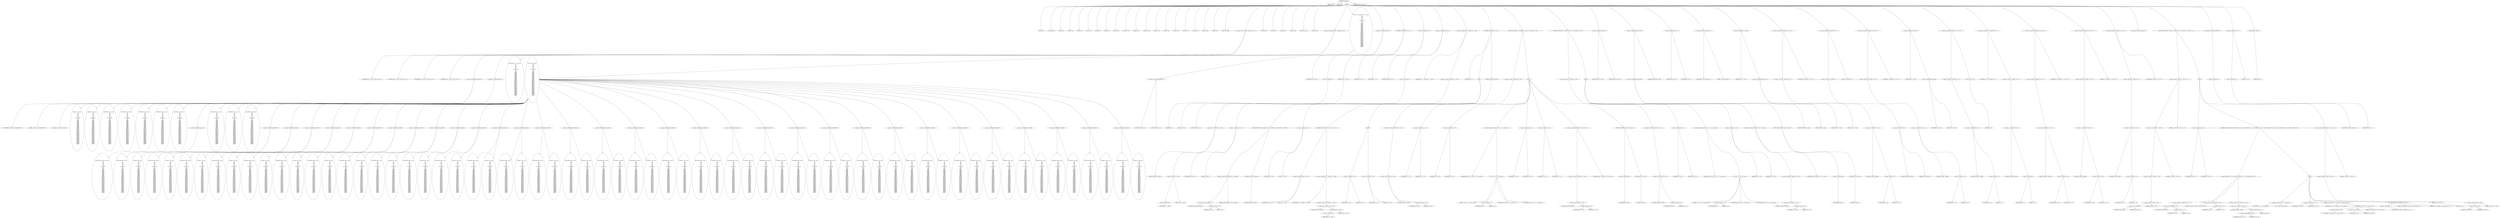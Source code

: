 digraph tftp_connect {  
"1000129" [label = "(METHOD,tftp_connect)" ]
"1000130" [label = "(PARAM,int *a1)" ]
"1000131" [label = "(PARAM,int a2)" ]
"1000132" [label = "(BLOCK,,)" ]
"1000133" [label = "(LOCAL,v2: int)" ]
"1000134" [label = "(LOCAL,result: int)" ]
"1000135" [label = "(LOCAL,v4: int)" ]
"1000136" [label = "(LOCAL,v5: int)" ]
"1000137" [label = "(LOCAL,v6: int)" ]
"1000138" [label = "(LOCAL,v7: int)" ]
"1000139" [label = "(LOCAL,v8: int)" ]
"1000140" [label = "(LOCAL,v9: int)" ]
"1000141" [label = "(LOCAL,v10: int)" ]
"1000142" [label = "(LOCAL,v11: int *)" ]
"1000143" [label = "(LOCAL,v12: int)" ]
"1000144" [label = "(LOCAL,v13: char)" ]
"1000145" [label = "(LOCAL,v14: int)" ]
"1000146" [label = "(LOCAL,v15: int)" ]
"1000147" [label = "(LOCAL,v16: int)" ]
"1000148" [label = "(LOCAL,v17: int)" ]
"1000149" [label = "(LOCAL,v18: int)" ]
"1000150" [label = "(LOCAL,v19: int)" ]
"1000151" [label = "(LOCAL,v20: int)" ]
"1000152" [label = "(LOCAL,v21: _BYTE *)" ]
"1000153" [label = "(int (__cdecl **v22),int (__cdecl **v22)(int, int, int, int))" ]
"1000154" [label = "(IDENTIFIER,int,int (__cdecl **v22)(int, int, int, int))" ]
"1000155" [label = "(IDENTIFIER,int,int (__cdecl **v22)(int, int, int, int))" ]
"1000156" [label = "(IDENTIFIER,int,int (__cdecl **v22)(int, int, int, int))" ]
"1000157" [label = "(IDENTIFIER,int,int (__cdecl **v22)(int, int, int, int))" ]
"1000158" [label = "(LOCAL,v23: int)" ]
"1000159" [label = "(LOCAL,v24: int)" ]
"1000160" [label = "(LOCAL,v25: int)" ]
"1000161" [label = "(LOCAL,v26: int)" ]
"1000162" [label = "(LOCAL,buf: int [ 35 ])" ]
"1000163" [label = "(LOCAL,v28: int)" ]
"1000164" [label = "(<operator>.assignment,buf[32] = __readgsdword(0x14u))" ]
"1000165" [label = "(<operator>.indirectIndexAccess,buf[32])" ]
"1000166" [label = "(IDENTIFIER,buf,buf[32] = __readgsdword(0x14u))" ]
"1000167" [label = "(LITERAL,32,buf[32] = __readgsdword(0x14u))" ]
"1000168" [label = "(__readgsdword,__readgsdword(0x14u))" ]
"1000169" [label = "(LITERAL,0x14u,__readgsdword(0x14u))" ]
"1000170" [label = "(<operator>.assignment,v2 = Curl_ccalloc(\n         1,\n         336,\n         v14,\n         v15,\n         v16,\n         v18,\n         a2,\n         &Curl_ccalloc,\n         v24,\n         v25,\n         v26,\n         buf[0],\n         buf[1],\n         buf[2],\n         buf[3],\n         buf[4],\n         buf[5],\n         buf[6],\n         buf[7],\n         buf[8],\n         buf[9],\n         buf[10],\n         buf[11],\n         buf[12],\n         buf[13],\n         buf[14],\n         buf[15],\n         buf[16],\n         buf[17],\n         buf[18],\n         buf[19],\n         buf[20],\n         buf[21],\n         buf[22],\n         buf[23],\n         buf[24],\n         buf[25],\n         buf[26],\n         buf[27],\n         buf[28],\n         buf[29],\n         buf[30],\n         buf[31]))" ]
"1000171" [label = "(IDENTIFIER,v2,v2 = Curl_ccalloc(\n         1,\n         336,\n         v14,\n         v15,\n         v16,\n         v18,\n         a2,\n         &Curl_ccalloc,\n         v24,\n         v25,\n         v26,\n         buf[0],\n         buf[1],\n         buf[2],\n         buf[3],\n         buf[4],\n         buf[5],\n         buf[6],\n         buf[7],\n         buf[8],\n         buf[9],\n         buf[10],\n         buf[11],\n         buf[12],\n         buf[13],\n         buf[14],\n         buf[15],\n         buf[16],\n         buf[17],\n         buf[18],\n         buf[19],\n         buf[20],\n         buf[21],\n         buf[22],\n         buf[23],\n         buf[24],\n         buf[25],\n         buf[26],\n         buf[27],\n         buf[28],\n         buf[29],\n         buf[30],\n         buf[31]))" ]
"1000172" [label = "(Curl_ccalloc,Curl_ccalloc(\n         1,\n         336,\n         v14,\n         v15,\n         v16,\n         v18,\n         a2,\n         &Curl_ccalloc,\n         v24,\n         v25,\n         v26,\n         buf[0],\n         buf[1],\n         buf[2],\n         buf[3],\n         buf[4],\n         buf[5],\n         buf[6],\n         buf[7],\n         buf[8],\n         buf[9],\n         buf[10],\n         buf[11],\n         buf[12],\n         buf[13],\n         buf[14],\n         buf[15],\n         buf[16],\n         buf[17],\n         buf[18],\n         buf[19],\n         buf[20],\n         buf[21],\n         buf[22],\n         buf[23],\n         buf[24],\n         buf[25],\n         buf[26],\n         buf[27],\n         buf[28],\n         buf[29],\n         buf[30],\n         buf[31]))" ]
"1000173" [label = "(LITERAL,1,Curl_ccalloc(\n         1,\n         336,\n         v14,\n         v15,\n         v16,\n         v18,\n         a2,\n         &Curl_ccalloc,\n         v24,\n         v25,\n         v26,\n         buf[0],\n         buf[1],\n         buf[2],\n         buf[3],\n         buf[4],\n         buf[5],\n         buf[6],\n         buf[7],\n         buf[8],\n         buf[9],\n         buf[10],\n         buf[11],\n         buf[12],\n         buf[13],\n         buf[14],\n         buf[15],\n         buf[16],\n         buf[17],\n         buf[18],\n         buf[19],\n         buf[20],\n         buf[21],\n         buf[22],\n         buf[23],\n         buf[24],\n         buf[25],\n         buf[26],\n         buf[27],\n         buf[28],\n         buf[29],\n         buf[30],\n         buf[31]))" ]
"1000174" [label = "(LITERAL,336,Curl_ccalloc(\n         1,\n         336,\n         v14,\n         v15,\n         v16,\n         v18,\n         a2,\n         &Curl_ccalloc,\n         v24,\n         v25,\n         v26,\n         buf[0],\n         buf[1],\n         buf[2],\n         buf[3],\n         buf[4],\n         buf[5],\n         buf[6],\n         buf[7],\n         buf[8],\n         buf[9],\n         buf[10],\n         buf[11],\n         buf[12],\n         buf[13],\n         buf[14],\n         buf[15],\n         buf[16],\n         buf[17],\n         buf[18],\n         buf[19],\n         buf[20],\n         buf[21],\n         buf[22],\n         buf[23],\n         buf[24],\n         buf[25],\n         buf[26],\n         buf[27],\n         buf[28],\n         buf[29],\n         buf[30],\n         buf[31]))" ]
"1000175" [label = "(IDENTIFIER,v14,Curl_ccalloc(\n         1,\n         336,\n         v14,\n         v15,\n         v16,\n         v18,\n         a2,\n         &Curl_ccalloc,\n         v24,\n         v25,\n         v26,\n         buf[0],\n         buf[1],\n         buf[2],\n         buf[3],\n         buf[4],\n         buf[5],\n         buf[6],\n         buf[7],\n         buf[8],\n         buf[9],\n         buf[10],\n         buf[11],\n         buf[12],\n         buf[13],\n         buf[14],\n         buf[15],\n         buf[16],\n         buf[17],\n         buf[18],\n         buf[19],\n         buf[20],\n         buf[21],\n         buf[22],\n         buf[23],\n         buf[24],\n         buf[25],\n         buf[26],\n         buf[27],\n         buf[28],\n         buf[29],\n         buf[30],\n         buf[31]))" ]
"1000176" [label = "(IDENTIFIER,v15,Curl_ccalloc(\n         1,\n         336,\n         v14,\n         v15,\n         v16,\n         v18,\n         a2,\n         &Curl_ccalloc,\n         v24,\n         v25,\n         v26,\n         buf[0],\n         buf[1],\n         buf[2],\n         buf[3],\n         buf[4],\n         buf[5],\n         buf[6],\n         buf[7],\n         buf[8],\n         buf[9],\n         buf[10],\n         buf[11],\n         buf[12],\n         buf[13],\n         buf[14],\n         buf[15],\n         buf[16],\n         buf[17],\n         buf[18],\n         buf[19],\n         buf[20],\n         buf[21],\n         buf[22],\n         buf[23],\n         buf[24],\n         buf[25],\n         buf[26],\n         buf[27],\n         buf[28],\n         buf[29],\n         buf[30],\n         buf[31]))" ]
"1000177" [label = "(IDENTIFIER,v16,Curl_ccalloc(\n         1,\n         336,\n         v14,\n         v15,\n         v16,\n         v18,\n         a2,\n         &Curl_ccalloc,\n         v24,\n         v25,\n         v26,\n         buf[0],\n         buf[1],\n         buf[2],\n         buf[3],\n         buf[4],\n         buf[5],\n         buf[6],\n         buf[7],\n         buf[8],\n         buf[9],\n         buf[10],\n         buf[11],\n         buf[12],\n         buf[13],\n         buf[14],\n         buf[15],\n         buf[16],\n         buf[17],\n         buf[18],\n         buf[19],\n         buf[20],\n         buf[21],\n         buf[22],\n         buf[23],\n         buf[24],\n         buf[25],\n         buf[26],\n         buf[27],\n         buf[28],\n         buf[29],\n         buf[30],\n         buf[31]))" ]
"1000178" [label = "(IDENTIFIER,v18,Curl_ccalloc(\n         1,\n         336,\n         v14,\n         v15,\n         v16,\n         v18,\n         a2,\n         &Curl_ccalloc,\n         v24,\n         v25,\n         v26,\n         buf[0],\n         buf[1],\n         buf[2],\n         buf[3],\n         buf[4],\n         buf[5],\n         buf[6],\n         buf[7],\n         buf[8],\n         buf[9],\n         buf[10],\n         buf[11],\n         buf[12],\n         buf[13],\n         buf[14],\n         buf[15],\n         buf[16],\n         buf[17],\n         buf[18],\n         buf[19],\n         buf[20],\n         buf[21],\n         buf[22],\n         buf[23],\n         buf[24],\n         buf[25],\n         buf[26],\n         buf[27],\n         buf[28],\n         buf[29],\n         buf[30],\n         buf[31]))" ]
"1000179" [label = "(IDENTIFIER,a2,Curl_ccalloc(\n         1,\n         336,\n         v14,\n         v15,\n         v16,\n         v18,\n         a2,\n         &Curl_ccalloc,\n         v24,\n         v25,\n         v26,\n         buf[0],\n         buf[1],\n         buf[2],\n         buf[3],\n         buf[4],\n         buf[5],\n         buf[6],\n         buf[7],\n         buf[8],\n         buf[9],\n         buf[10],\n         buf[11],\n         buf[12],\n         buf[13],\n         buf[14],\n         buf[15],\n         buf[16],\n         buf[17],\n         buf[18],\n         buf[19],\n         buf[20],\n         buf[21],\n         buf[22],\n         buf[23],\n         buf[24],\n         buf[25],\n         buf[26],\n         buf[27],\n         buf[28],\n         buf[29],\n         buf[30],\n         buf[31]))" ]
"1000180" [label = "(<operator>.addressOf,&Curl_ccalloc)" ]
"1000181" [label = "(IDENTIFIER,Curl_ccalloc,Curl_ccalloc(\n         1,\n         336,\n         v14,\n         v15,\n         v16,\n         v18,\n         a2,\n         &Curl_ccalloc,\n         v24,\n         v25,\n         v26,\n         buf[0],\n         buf[1],\n         buf[2],\n         buf[3],\n         buf[4],\n         buf[5],\n         buf[6],\n         buf[7],\n         buf[8],\n         buf[9],\n         buf[10],\n         buf[11],\n         buf[12],\n         buf[13],\n         buf[14],\n         buf[15],\n         buf[16],\n         buf[17],\n         buf[18],\n         buf[19],\n         buf[20],\n         buf[21],\n         buf[22],\n         buf[23],\n         buf[24],\n         buf[25],\n         buf[26],\n         buf[27],\n         buf[28],\n         buf[29],\n         buf[30],\n         buf[31]))" ]
"1000182" [label = "(IDENTIFIER,v24,Curl_ccalloc(\n         1,\n         336,\n         v14,\n         v15,\n         v16,\n         v18,\n         a2,\n         &Curl_ccalloc,\n         v24,\n         v25,\n         v26,\n         buf[0],\n         buf[1],\n         buf[2],\n         buf[3],\n         buf[4],\n         buf[5],\n         buf[6],\n         buf[7],\n         buf[8],\n         buf[9],\n         buf[10],\n         buf[11],\n         buf[12],\n         buf[13],\n         buf[14],\n         buf[15],\n         buf[16],\n         buf[17],\n         buf[18],\n         buf[19],\n         buf[20],\n         buf[21],\n         buf[22],\n         buf[23],\n         buf[24],\n         buf[25],\n         buf[26],\n         buf[27],\n         buf[28],\n         buf[29],\n         buf[30],\n         buf[31]))" ]
"1000183" [label = "(IDENTIFIER,v25,Curl_ccalloc(\n         1,\n         336,\n         v14,\n         v15,\n         v16,\n         v18,\n         a2,\n         &Curl_ccalloc,\n         v24,\n         v25,\n         v26,\n         buf[0],\n         buf[1],\n         buf[2],\n         buf[3],\n         buf[4],\n         buf[5],\n         buf[6],\n         buf[7],\n         buf[8],\n         buf[9],\n         buf[10],\n         buf[11],\n         buf[12],\n         buf[13],\n         buf[14],\n         buf[15],\n         buf[16],\n         buf[17],\n         buf[18],\n         buf[19],\n         buf[20],\n         buf[21],\n         buf[22],\n         buf[23],\n         buf[24],\n         buf[25],\n         buf[26],\n         buf[27],\n         buf[28],\n         buf[29],\n         buf[30],\n         buf[31]))" ]
"1000184" [label = "(IDENTIFIER,v26,Curl_ccalloc(\n         1,\n         336,\n         v14,\n         v15,\n         v16,\n         v18,\n         a2,\n         &Curl_ccalloc,\n         v24,\n         v25,\n         v26,\n         buf[0],\n         buf[1],\n         buf[2],\n         buf[3],\n         buf[4],\n         buf[5],\n         buf[6],\n         buf[7],\n         buf[8],\n         buf[9],\n         buf[10],\n         buf[11],\n         buf[12],\n         buf[13],\n         buf[14],\n         buf[15],\n         buf[16],\n         buf[17],\n         buf[18],\n         buf[19],\n         buf[20],\n         buf[21],\n         buf[22],\n         buf[23],\n         buf[24],\n         buf[25],\n         buf[26],\n         buf[27],\n         buf[28],\n         buf[29],\n         buf[30],\n         buf[31]))" ]
"1000185" [label = "(<operator>.indirectIndexAccess,buf[0])" ]
"1000186" [label = "(IDENTIFIER,buf,Curl_ccalloc(\n         1,\n         336,\n         v14,\n         v15,\n         v16,\n         v18,\n         a2,\n         &Curl_ccalloc,\n         v24,\n         v25,\n         v26,\n         buf[0],\n         buf[1],\n         buf[2],\n         buf[3],\n         buf[4],\n         buf[5],\n         buf[6],\n         buf[7],\n         buf[8],\n         buf[9],\n         buf[10],\n         buf[11],\n         buf[12],\n         buf[13],\n         buf[14],\n         buf[15],\n         buf[16],\n         buf[17],\n         buf[18],\n         buf[19],\n         buf[20],\n         buf[21],\n         buf[22],\n         buf[23],\n         buf[24],\n         buf[25],\n         buf[26],\n         buf[27],\n         buf[28],\n         buf[29],\n         buf[30],\n         buf[31]))" ]
"1000187" [label = "(LITERAL,0,Curl_ccalloc(\n         1,\n         336,\n         v14,\n         v15,\n         v16,\n         v18,\n         a2,\n         &Curl_ccalloc,\n         v24,\n         v25,\n         v26,\n         buf[0],\n         buf[1],\n         buf[2],\n         buf[3],\n         buf[4],\n         buf[5],\n         buf[6],\n         buf[7],\n         buf[8],\n         buf[9],\n         buf[10],\n         buf[11],\n         buf[12],\n         buf[13],\n         buf[14],\n         buf[15],\n         buf[16],\n         buf[17],\n         buf[18],\n         buf[19],\n         buf[20],\n         buf[21],\n         buf[22],\n         buf[23],\n         buf[24],\n         buf[25],\n         buf[26],\n         buf[27],\n         buf[28],\n         buf[29],\n         buf[30],\n         buf[31]))" ]
"1000188" [label = "(<operator>.indirectIndexAccess,buf[1])" ]
"1000189" [label = "(IDENTIFIER,buf,Curl_ccalloc(\n         1,\n         336,\n         v14,\n         v15,\n         v16,\n         v18,\n         a2,\n         &Curl_ccalloc,\n         v24,\n         v25,\n         v26,\n         buf[0],\n         buf[1],\n         buf[2],\n         buf[3],\n         buf[4],\n         buf[5],\n         buf[6],\n         buf[7],\n         buf[8],\n         buf[9],\n         buf[10],\n         buf[11],\n         buf[12],\n         buf[13],\n         buf[14],\n         buf[15],\n         buf[16],\n         buf[17],\n         buf[18],\n         buf[19],\n         buf[20],\n         buf[21],\n         buf[22],\n         buf[23],\n         buf[24],\n         buf[25],\n         buf[26],\n         buf[27],\n         buf[28],\n         buf[29],\n         buf[30],\n         buf[31]))" ]
"1000190" [label = "(LITERAL,1,Curl_ccalloc(\n         1,\n         336,\n         v14,\n         v15,\n         v16,\n         v18,\n         a2,\n         &Curl_ccalloc,\n         v24,\n         v25,\n         v26,\n         buf[0],\n         buf[1],\n         buf[2],\n         buf[3],\n         buf[4],\n         buf[5],\n         buf[6],\n         buf[7],\n         buf[8],\n         buf[9],\n         buf[10],\n         buf[11],\n         buf[12],\n         buf[13],\n         buf[14],\n         buf[15],\n         buf[16],\n         buf[17],\n         buf[18],\n         buf[19],\n         buf[20],\n         buf[21],\n         buf[22],\n         buf[23],\n         buf[24],\n         buf[25],\n         buf[26],\n         buf[27],\n         buf[28],\n         buf[29],\n         buf[30],\n         buf[31]))" ]
"1000191" [label = "(<operator>.indirectIndexAccess,buf[2])" ]
"1000192" [label = "(IDENTIFIER,buf,Curl_ccalloc(\n         1,\n         336,\n         v14,\n         v15,\n         v16,\n         v18,\n         a2,\n         &Curl_ccalloc,\n         v24,\n         v25,\n         v26,\n         buf[0],\n         buf[1],\n         buf[2],\n         buf[3],\n         buf[4],\n         buf[5],\n         buf[6],\n         buf[7],\n         buf[8],\n         buf[9],\n         buf[10],\n         buf[11],\n         buf[12],\n         buf[13],\n         buf[14],\n         buf[15],\n         buf[16],\n         buf[17],\n         buf[18],\n         buf[19],\n         buf[20],\n         buf[21],\n         buf[22],\n         buf[23],\n         buf[24],\n         buf[25],\n         buf[26],\n         buf[27],\n         buf[28],\n         buf[29],\n         buf[30],\n         buf[31]))" ]
"1000193" [label = "(LITERAL,2,Curl_ccalloc(\n         1,\n         336,\n         v14,\n         v15,\n         v16,\n         v18,\n         a2,\n         &Curl_ccalloc,\n         v24,\n         v25,\n         v26,\n         buf[0],\n         buf[1],\n         buf[2],\n         buf[3],\n         buf[4],\n         buf[5],\n         buf[6],\n         buf[7],\n         buf[8],\n         buf[9],\n         buf[10],\n         buf[11],\n         buf[12],\n         buf[13],\n         buf[14],\n         buf[15],\n         buf[16],\n         buf[17],\n         buf[18],\n         buf[19],\n         buf[20],\n         buf[21],\n         buf[22],\n         buf[23],\n         buf[24],\n         buf[25],\n         buf[26],\n         buf[27],\n         buf[28],\n         buf[29],\n         buf[30],\n         buf[31]))" ]
"1000194" [label = "(<operator>.indirectIndexAccess,buf[3])" ]
"1000195" [label = "(IDENTIFIER,buf,Curl_ccalloc(\n         1,\n         336,\n         v14,\n         v15,\n         v16,\n         v18,\n         a2,\n         &Curl_ccalloc,\n         v24,\n         v25,\n         v26,\n         buf[0],\n         buf[1],\n         buf[2],\n         buf[3],\n         buf[4],\n         buf[5],\n         buf[6],\n         buf[7],\n         buf[8],\n         buf[9],\n         buf[10],\n         buf[11],\n         buf[12],\n         buf[13],\n         buf[14],\n         buf[15],\n         buf[16],\n         buf[17],\n         buf[18],\n         buf[19],\n         buf[20],\n         buf[21],\n         buf[22],\n         buf[23],\n         buf[24],\n         buf[25],\n         buf[26],\n         buf[27],\n         buf[28],\n         buf[29],\n         buf[30],\n         buf[31]))" ]
"1000196" [label = "(LITERAL,3,Curl_ccalloc(\n         1,\n         336,\n         v14,\n         v15,\n         v16,\n         v18,\n         a2,\n         &Curl_ccalloc,\n         v24,\n         v25,\n         v26,\n         buf[0],\n         buf[1],\n         buf[2],\n         buf[3],\n         buf[4],\n         buf[5],\n         buf[6],\n         buf[7],\n         buf[8],\n         buf[9],\n         buf[10],\n         buf[11],\n         buf[12],\n         buf[13],\n         buf[14],\n         buf[15],\n         buf[16],\n         buf[17],\n         buf[18],\n         buf[19],\n         buf[20],\n         buf[21],\n         buf[22],\n         buf[23],\n         buf[24],\n         buf[25],\n         buf[26],\n         buf[27],\n         buf[28],\n         buf[29],\n         buf[30],\n         buf[31]))" ]
"1000197" [label = "(<operator>.indirectIndexAccess,buf[4])" ]
"1000198" [label = "(IDENTIFIER,buf,Curl_ccalloc(\n         1,\n         336,\n         v14,\n         v15,\n         v16,\n         v18,\n         a2,\n         &Curl_ccalloc,\n         v24,\n         v25,\n         v26,\n         buf[0],\n         buf[1],\n         buf[2],\n         buf[3],\n         buf[4],\n         buf[5],\n         buf[6],\n         buf[7],\n         buf[8],\n         buf[9],\n         buf[10],\n         buf[11],\n         buf[12],\n         buf[13],\n         buf[14],\n         buf[15],\n         buf[16],\n         buf[17],\n         buf[18],\n         buf[19],\n         buf[20],\n         buf[21],\n         buf[22],\n         buf[23],\n         buf[24],\n         buf[25],\n         buf[26],\n         buf[27],\n         buf[28],\n         buf[29],\n         buf[30],\n         buf[31]))" ]
"1000199" [label = "(LITERAL,4,Curl_ccalloc(\n         1,\n         336,\n         v14,\n         v15,\n         v16,\n         v18,\n         a2,\n         &Curl_ccalloc,\n         v24,\n         v25,\n         v26,\n         buf[0],\n         buf[1],\n         buf[2],\n         buf[3],\n         buf[4],\n         buf[5],\n         buf[6],\n         buf[7],\n         buf[8],\n         buf[9],\n         buf[10],\n         buf[11],\n         buf[12],\n         buf[13],\n         buf[14],\n         buf[15],\n         buf[16],\n         buf[17],\n         buf[18],\n         buf[19],\n         buf[20],\n         buf[21],\n         buf[22],\n         buf[23],\n         buf[24],\n         buf[25],\n         buf[26],\n         buf[27],\n         buf[28],\n         buf[29],\n         buf[30],\n         buf[31]))" ]
"1000200" [label = "(<operator>.indirectIndexAccess,buf[5])" ]
"1000201" [label = "(IDENTIFIER,buf,Curl_ccalloc(\n         1,\n         336,\n         v14,\n         v15,\n         v16,\n         v18,\n         a2,\n         &Curl_ccalloc,\n         v24,\n         v25,\n         v26,\n         buf[0],\n         buf[1],\n         buf[2],\n         buf[3],\n         buf[4],\n         buf[5],\n         buf[6],\n         buf[7],\n         buf[8],\n         buf[9],\n         buf[10],\n         buf[11],\n         buf[12],\n         buf[13],\n         buf[14],\n         buf[15],\n         buf[16],\n         buf[17],\n         buf[18],\n         buf[19],\n         buf[20],\n         buf[21],\n         buf[22],\n         buf[23],\n         buf[24],\n         buf[25],\n         buf[26],\n         buf[27],\n         buf[28],\n         buf[29],\n         buf[30],\n         buf[31]))" ]
"1000202" [label = "(LITERAL,5,Curl_ccalloc(\n         1,\n         336,\n         v14,\n         v15,\n         v16,\n         v18,\n         a2,\n         &Curl_ccalloc,\n         v24,\n         v25,\n         v26,\n         buf[0],\n         buf[1],\n         buf[2],\n         buf[3],\n         buf[4],\n         buf[5],\n         buf[6],\n         buf[7],\n         buf[8],\n         buf[9],\n         buf[10],\n         buf[11],\n         buf[12],\n         buf[13],\n         buf[14],\n         buf[15],\n         buf[16],\n         buf[17],\n         buf[18],\n         buf[19],\n         buf[20],\n         buf[21],\n         buf[22],\n         buf[23],\n         buf[24],\n         buf[25],\n         buf[26],\n         buf[27],\n         buf[28],\n         buf[29],\n         buf[30],\n         buf[31]))" ]
"1000203" [label = "(<operator>.indirectIndexAccess,buf[6])" ]
"1000204" [label = "(IDENTIFIER,buf,Curl_ccalloc(\n         1,\n         336,\n         v14,\n         v15,\n         v16,\n         v18,\n         a2,\n         &Curl_ccalloc,\n         v24,\n         v25,\n         v26,\n         buf[0],\n         buf[1],\n         buf[2],\n         buf[3],\n         buf[4],\n         buf[5],\n         buf[6],\n         buf[7],\n         buf[8],\n         buf[9],\n         buf[10],\n         buf[11],\n         buf[12],\n         buf[13],\n         buf[14],\n         buf[15],\n         buf[16],\n         buf[17],\n         buf[18],\n         buf[19],\n         buf[20],\n         buf[21],\n         buf[22],\n         buf[23],\n         buf[24],\n         buf[25],\n         buf[26],\n         buf[27],\n         buf[28],\n         buf[29],\n         buf[30],\n         buf[31]))" ]
"1000205" [label = "(LITERAL,6,Curl_ccalloc(\n         1,\n         336,\n         v14,\n         v15,\n         v16,\n         v18,\n         a2,\n         &Curl_ccalloc,\n         v24,\n         v25,\n         v26,\n         buf[0],\n         buf[1],\n         buf[2],\n         buf[3],\n         buf[4],\n         buf[5],\n         buf[6],\n         buf[7],\n         buf[8],\n         buf[9],\n         buf[10],\n         buf[11],\n         buf[12],\n         buf[13],\n         buf[14],\n         buf[15],\n         buf[16],\n         buf[17],\n         buf[18],\n         buf[19],\n         buf[20],\n         buf[21],\n         buf[22],\n         buf[23],\n         buf[24],\n         buf[25],\n         buf[26],\n         buf[27],\n         buf[28],\n         buf[29],\n         buf[30],\n         buf[31]))" ]
"1000206" [label = "(<operator>.indirectIndexAccess,buf[7])" ]
"1000207" [label = "(IDENTIFIER,buf,Curl_ccalloc(\n         1,\n         336,\n         v14,\n         v15,\n         v16,\n         v18,\n         a2,\n         &Curl_ccalloc,\n         v24,\n         v25,\n         v26,\n         buf[0],\n         buf[1],\n         buf[2],\n         buf[3],\n         buf[4],\n         buf[5],\n         buf[6],\n         buf[7],\n         buf[8],\n         buf[9],\n         buf[10],\n         buf[11],\n         buf[12],\n         buf[13],\n         buf[14],\n         buf[15],\n         buf[16],\n         buf[17],\n         buf[18],\n         buf[19],\n         buf[20],\n         buf[21],\n         buf[22],\n         buf[23],\n         buf[24],\n         buf[25],\n         buf[26],\n         buf[27],\n         buf[28],\n         buf[29],\n         buf[30],\n         buf[31]))" ]
"1000208" [label = "(LITERAL,7,Curl_ccalloc(\n         1,\n         336,\n         v14,\n         v15,\n         v16,\n         v18,\n         a2,\n         &Curl_ccalloc,\n         v24,\n         v25,\n         v26,\n         buf[0],\n         buf[1],\n         buf[2],\n         buf[3],\n         buf[4],\n         buf[5],\n         buf[6],\n         buf[7],\n         buf[8],\n         buf[9],\n         buf[10],\n         buf[11],\n         buf[12],\n         buf[13],\n         buf[14],\n         buf[15],\n         buf[16],\n         buf[17],\n         buf[18],\n         buf[19],\n         buf[20],\n         buf[21],\n         buf[22],\n         buf[23],\n         buf[24],\n         buf[25],\n         buf[26],\n         buf[27],\n         buf[28],\n         buf[29],\n         buf[30],\n         buf[31]))" ]
"1000209" [label = "(<operator>.indirectIndexAccess,buf[8])" ]
"1000210" [label = "(IDENTIFIER,buf,Curl_ccalloc(\n         1,\n         336,\n         v14,\n         v15,\n         v16,\n         v18,\n         a2,\n         &Curl_ccalloc,\n         v24,\n         v25,\n         v26,\n         buf[0],\n         buf[1],\n         buf[2],\n         buf[3],\n         buf[4],\n         buf[5],\n         buf[6],\n         buf[7],\n         buf[8],\n         buf[9],\n         buf[10],\n         buf[11],\n         buf[12],\n         buf[13],\n         buf[14],\n         buf[15],\n         buf[16],\n         buf[17],\n         buf[18],\n         buf[19],\n         buf[20],\n         buf[21],\n         buf[22],\n         buf[23],\n         buf[24],\n         buf[25],\n         buf[26],\n         buf[27],\n         buf[28],\n         buf[29],\n         buf[30],\n         buf[31]))" ]
"1000211" [label = "(LITERAL,8,Curl_ccalloc(\n         1,\n         336,\n         v14,\n         v15,\n         v16,\n         v18,\n         a2,\n         &Curl_ccalloc,\n         v24,\n         v25,\n         v26,\n         buf[0],\n         buf[1],\n         buf[2],\n         buf[3],\n         buf[4],\n         buf[5],\n         buf[6],\n         buf[7],\n         buf[8],\n         buf[9],\n         buf[10],\n         buf[11],\n         buf[12],\n         buf[13],\n         buf[14],\n         buf[15],\n         buf[16],\n         buf[17],\n         buf[18],\n         buf[19],\n         buf[20],\n         buf[21],\n         buf[22],\n         buf[23],\n         buf[24],\n         buf[25],\n         buf[26],\n         buf[27],\n         buf[28],\n         buf[29],\n         buf[30],\n         buf[31]))" ]
"1000212" [label = "(<operator>.indirectIndexAccess,buf[9])" ]
"1000213" [label = "(IDENTIFIER,buf,Curl_ccalloc(\n         1,\n         336,\n         v14,\n         v15,\n         v16,\n         v18,\n         a2,\n         &Curl_ccalloc,\n         v24,\n         v25,\n         v26,\n         buf[0],\n         buf[1],\n         buf[2],\n         buf[3],\n         buf[4],\n         buf[5],\n         buf[6],\n         buf[7],\n         buf[8],\n         buf[9],\n         buf[10],\n         buf[11],\n         buf[12],\n         buf[13],\n         buf[14],\n         buf[15],\n         buf[16],\n         buf[17],\n         buf[18],\n         buf[19],\n         buf[20],\n         buf[21],\n         buf[22],\n         buf[23],\n         buf[24],\n         buf[25],\n         buf[26],\n         buf[27],\n         buf[28],\n         buf[29],\n         buf[30],\n         buf[31]))" ]
"1000214" [label = "(LITERAL,9,Curl_ccalloc(\n         1,\n         336,\n         v14,\n         v15,\n         v16,\n         v18,\n         a2,\n         &Curl_ccalloc,\n         v24,\n         v25,\n         v26,\n         buf[0],\n         buf[1],\n         buf[2],\n         buf[3],\n         buf[4],\n         buf[5],\n         buf[6],\n         buf[7],\n         buf[8],\n         buf[9],\n         buf[10],\n         buf[11],\n         buf[12],\n         buf[13],\n         buf[14],\n         buf[15],\n         buf[16],\n         buf[17],\n         buf[18],\n         buf[19],\n         buf[20],\n         buf[21],\n         buf[22],\n         buf[23],\n         buf[24],\n         buf[25],\n         buf[26],\n         buf[27],\n         buf[28],\n         buf[29],\n         buf[30],\n         buf[31]))" ]
"1000215" [label = "(<operator>.indirectIndexAccess,buf[10])" ]
"1000216" [label = "(IDENTIFIER,buf,Curl_ccalloc(\n         1,\n         336,\n         v14,\n         v15,\n         v16,\n         v18,\n         a2,\n         &Curl_ccalloc,\n         v24,\n         v25,\n         v26,\n         buf[0],\n         buf[1],\n         buf[2],\n         buf[3],\n         buf[4],\n         buf[5],\n         buf[6],\n         buf[7],\n         buf[8],\n         buf[9],\n         buf[10],\n         buf[11],\n         buf[12],\n         buf[13],\n         buf[14],\n         buf[15],\n         buf[16],\n         buf[17],\n         buf[18],\n         buf[19],\n         buf[20],\n         buf[21],\n         buf[22],\n         buf[23],\n         buf[24],\n         buf[25],\n         buf[26],\n         buf[27],\n         buf[28],\n         buf[29],\n         buf[30],\n         buf[31]))" ]
"1000217" [label = "(LITERAL,10,Curl_ccalloc(\n         1,\n         336,\n         v14,\n         v15,\n         v16,\n         v18,\n         a2,\n         &Curl_ccalloc,\n         v24,\n         v25,\n         v26,\n         buf[0],\n         buf[1],\n         buf[2],\n         buf[3],\n         buf[4],\n         buf[5],\n         buf[6],\n         buf[7],\n         buf[8],\n         buf[9],\n         buf[10],\n         buf[11],\n         buf[12],\n         buf[13],\n         buf[14],\n         buf[15],\n         buf[16],\n         buf[17],\n         buf[18],\n         buf[19],\n         buf[20],\n         buf[21],\n         buf[22],\n         buf[23],\n         buf[24],\n         buf[25],\n         buf[26],\n         buf[27],\n         buf[28],\n         buf[29],\n         buf[30],\n         buf[31]))" ]
"1000218" [label = "(<operator>.indirectIndexAccess,buf[11])" ]
"1000219" [label = "(IDENTIFIER,buf,Curl_ccalloc(\n         1,\n         336,\n         v14,\n         v15,\n         v16,\n         v18,\n         a2,\n         &Curl_ccalloc,\n         v24,\n         v25,\n         v26,\n         buf[0],\n         buf[1],\n         buf[2],\n         buf[3],\n         buf[4],\n         buf[5],\n         buf[6],\n         buf[7],\n         buf[8],\n         buf[9],\n         buf[10],\n         buf[11],\n         buf[12],\n         buf[13],\n         buf[14],\n         buf[15],\n         buf[16],\n         buf[17],\n         buf[18],\n         buf[19],\n         buf[20],\n         buf[21],\n         buf[22],\n         buf[23],\n         buf[24],\n         buf[25],\n         buf[26],\n         buf[27],\n         buf[28],\n         buf[29],\n         buf[30],\n         buf[31]))" ]
"1000220" [label = "(LITERAL,11,Curl_ccalloc(\n         1,\n         336,\n         v14,\n         v15,\n         v16,\n         v18,\n         a2,\n         &Curl_ccalloc,\n         v24,\n         v25,\n         v26,\n         buf[0],\n         buf[1],\n         buf[2],\n         buf[3],\n         buf[4],\n         buf[5],\n         buf[6],\n         buf[7],\n         buf[8],\n         buf[9],\n         buf[10],\n         buf[11],\n         buf[12],\n         buf[13],\n         buf[14],\n         buf[15],\n         buf[16],\n         buf[17],\n         buf[18],\n         buf[19],\n         buf[20],\n         buf[21],\n         buf[22],\n         buf[23],\n         buf[24],\n         buf[25],\n         buf[26],\n         buf[27],\n         buf[28],\n         buf[29],\n         buf[30],\n         buf[31]))" ]
"1000221" [label = "(<operator>.indirectIndexAccess,buf[12])" ]
"1000222" [label = "(IDENTIFIER,buf,Curl_ccalloc(\n         1,\n         336,\n         v14,\n         v15,\n         v16,\n         v18,\n         a2,\n         &Curl_ccalloc,\n         v24,\n         v25,\n         v26,\n         buf[0],\n         buf[1],\n         buf[2],\n         buf[3],\n         buf[4],\n         buf[5],\n         buf[6],\n         buf[7],\n         buf[8],\n         buf[9],\n         buf[10],\n         buf[11],\n         buf[12],\n         buf[13],\n         buf[14],\n         buf[15],\n         buf[16],\n         buf[17],\n         buf[18],\n         buf[19],\n         buf[20],\n         buf[21],\n         buf[22],\n         buf[23],\n         buf[24],\n         buf[25],\n         buf[26],\n         buf[27],\n         buf[28],\n         buf[29],\n         buf[30],\n         buf[31]))" ]
"1000223" [label = "(LITERAL,12,Curl_ccalloc(\n         1,\n         336,\n         v14,\n         v15,\n         v16,\n         v18,\n         a2,\n         &Curl_ccalloc,\n         v24,\n         v25,\n         v26,\n         buf[0],\n         buf[1],\n         buf[2],\n         buf[3],\n         buf[4],\n         buf[5],\n         buf[6],\n         buf[7],\n         buf[8],\n         buf[9],\n         buf[10],\n         buf[11],\n         buf[12],\n         buf[13],\n         buf[14],\n         buf[15],\n         buf[16],\n         buf[17],\n         buf[18],\n         buf[19],\n         buf[20],\n         buf[21],\n         buf[22],\n         buf[23],\n         buf[24],\n         buf[25],\n         buf[26],\n         buf[27],\n         buf[28],\n         buf[29],\n         buf[30],\n         buf[31]))" ]
"1000224" [label = "(<operator>.indirectIndexAccess,buf[13])" ]
"1000225" [label = "(IDENTIFIER,buf,Curl_ccalloc(\n         1,\n         336,\n         v14,\n         v15,\n         v16,\n         v18,\n         a2,\n         &Curl_ccalloc,\n         v24,\n         v25,\n         v26,\n         buf[0],\n         buf[1],\n         buf[2],\n         buf[3],\n         buf[4],\n         buf[5],\n         buf[6],\n         buf[7],\n         buf[8],\n         buf[9],\n         buf[10],\n         buf[11],\n         buf[12],\n         buf[13],\n         buf[14],\n         buf[15],\n         buf[16],\n         buf[17],\n         buf[18],\n         buf[19],\n         buf[20],\n         buf[21],\n         buf[22],\n         buf[23],\n         buf[24],\n         buf[25],\n         buf[26],\n         buf[27],\n         buf[28],\n         buf[29],\n         buf[30],\n         buf[31]))" ]
"1000226" [label = "(LITERAL,13,Curl_ccalloc(\n         1,\n         336,\n         v14,\n         v15,\n         v16,\n         v18,\n         a2,\n         &Curl_ccalloc,\n         v24,\n         v25,\n         v26,\n         buf[0],\n         buf[1],\n         buf[2],\n         buf[3],\n         buf[4],\n         buf[5],\n         buf[6],\n         buf[7],\n         buf[8],\n         buf[9],\n         buf[10],\n         buf[11],\n         buf[12],\n         buf[13],\n         buf[14],\n         buf[15],\n         buf[16],\n         buf[17],\n         buf[18],\n         buf[19],\n         buf[20],\n         buf[21],\n         buf[22],\n         buf[23],\n         buf[24],\n         buf[25],\n         buf[26],\n         buf[27],\n         buf[28],\n         buf[29],\n         buf[30],\n         buf[31]))" ]
"1000227" [label = "(<operator>.indirectIndexAccess,buf[14])" ]
"1000228" [label = "(IDENTIFIER,buf,Curl_ccalloc(\n         1,\n         336,\n         v14,\n         v15,\n         v16,\n         v18,\n         a2,\n         &Curl_ccalloc,\n         v24,\n         v25,\n         v26,\n         buf[0],\n         buf[1],\n         buf[2],\n         buf[3],\n         buf[4],\n         buf[5],\n         buf[6],\n         buf[7],\n         buf[8],\n         buf[9],\n         buf[10],\n         buf[11],\n         buf[12],\n         buf[13],\n         buf[14],\n         buf[15],\n         buf[16],\n         buf[17],\n         buf[18],\n         buf[19],\n         buf[20],\n         buf[21],\n         buf[22],\n         buf[23],\n         buf[24],\n         buf[25],\n         buf[26],\n         buf[27],\n         buf[28],\n         buf[29],\n         buf[30],\n         buf[31]))" ]
"1000229" [label = "(LITERAL,14,Curl_ccalloc(\n         1,\n         336,\n         v14,\n         v15,\n         v16,\n         v18,\n         a2,\n         &Curl_ccalloc,\n         v24,\n         v25,\n         v26,\n         buf[0],\n         buf[1],\n         buf[2],\n         buf[3],\n         buf[4],\n         buf[5],\n         buf[6],\n         buf[7],\n         buf[8],\n         buf[9],\n         buf[10],\n         buf[11],\n         buf[12],\n         buf[13],\n         buf[14],\n         buf[15],\n         buf[16],\n         buf[17],\n         buf[18],\n         buf[19],\n         buf[20],\n         buf[21],\n         buf[22],\n         buf[23],\n         buf[24],\n         buf[25],\n         buf[26],\n         buf[27],\n         buf[28],\n         buf[29],\n         buf[30],\n         buf[31]))" ]
"1000230" [label = "(<operator>.indirectIndexAccess,buf[15])" ]
"1000231" [label = "(IDENTIFIER,buf,Curl_ccalloc(\n         1,\n         336,\n         v14,\n         v15,\n         v16,\n         v18,\n         a2,\n         &Curl_ccalloc,\n         v24,\n         v25,\n         v26,\n         buf[0],\n         buf[1],\n         buf[2],\n         buf[3],\n         buf[4],\n         buf[5],\n         buf[6],\n         buf[7],\n         buf[8],\n         buf[9],\n         buf[10],\n         buf[11],\n         buf[12],\n         buf[13],\n         buf[14],\n         buf[15],\n         buf[16],\n         buf[17],\n         buf[18],\n         buf[19],\n         buf[20],\n         buf[21],\n         buf[22],\n         buf[23],\n         buf[24],\n         buf[25],\n         buf[26],\n         buf[27],\n         buf[28],\n         buf[29],\n         buf[30],\n         buf[31]))" ]
"1000232" [label = "(LITERAL,15,Curl_ccalloc(\n         1,\n         336,\n         v14,\n         v15,\n         v16,\n         v18,\n         a2,\n         &Curl_ccalloc,\n         v24,\n         v25,\n         v26,\n         buf[0],\n         buf[1],\n         buf[2],\n         buf[3],\n         buf[4],\n         buf[5],\n         buf[6],\n         buf[7],\n         buf[8],\n         buf[9],\n         buf[10],\n         buf[11],\n         buf[12],\n         buf[13],\n         buf[14],\n         buf[15],\n         buf[16],\n         buf[17],\n         buf[18],\n         buf[19],\n         buf[20],\n         buf[21],\n         buf[22],\n         buf[23],\n         buf[24],\n         buf[25],\n         buf[26],\n         buf[27],\n         buf[28],\n         buf[29],\n         buf[30],\n         buf[31]))" ]
"1000233" [label = "(<operator>.indirectIndexAccess,buf[16])" ]
"1000234" [label = "(IDENTIFIER,buf,Curl_ccalloc(\n         1,\n         336,\n         v14,\n         v15,\n         v16,\n         v18,\n         a2,\n         &Curl_ccalloc,\n         v24,\n         v25,\n         v26,\n         buf[0],\n         buf[1],\n         buf[2],\n         buf[3],\n         buf[4],\n         buf[5],\n         buf[6],\n         buf[7],\n         buf[8],\n         buf[9],\n         buf[10],\n         buf[11],\n         buf[12],\n         buf[13],\n         buf[14],\n         buf[15],\n         buf[16],\n         buf[17],\n         buf[18],\n         buf[19],\n         buf[20],\n         buf[21],\n         buf[22],\n         buf[23],\n         buf[24],\n         buf[25],\n         buf[26],\n         buf[27],\n         buf[28],\n         buf[29],\n         buf[30],\n         buf[31]))" ]
"1000235" [label = "(LITERAL,16,Curl_ccalloc(\n         1,\n         336,\n         v14,\n         v15,\n         v16,\n         v18,\n         a2,\n         &Curl_ccalloc,\n         v24,\n         v25,\n         v26,\n         buf[0],\n         buf[1],\n         buf[2],\n         buf[3],\n         buf[4],\n         buf[5],\n         buf[6],\n         buf[7],\n         buf[8],\n         buf[9],\n         buf[10],\n         buf[11],\n         buf[12],\n         buf[13],\n         buf[14],\n         buf[15],\n         buf[16],\n         buf[17],\n         buf[18],\n         buf[19],\n         buf[20],\n         buf[21],\n         buf[22],\n         buf[23],\n         buf[24],\n         buf[25],\n         buf[26],\n         buf[27],\n         buf[28],\n         buf[29],\n         buf[30],\n         buf[31]))" ]
"1000236" [label = "(<operator>.indirectIndexAccess,buf[17])" ]
"1000237" [label = "(IDENTIFIER,buf,Curl_ccalloc(\n         1,\n         336,\n         v14,\n         v15,\n         v16,\n         v18,\n         a2,\n         &Curl_ccalloc,\n         v24,\n         v25,\n         v26,\n         buf[0],\n         buf[1],\n         buf[2],\n         buf[3],\n         buf[4],\n         buf[5],\n         buf[6],\n         buf[7],\n         buf[8],\n         buf[9],\n         buf[10],\n         buf[11],\n         buf[12],\n         buf[13],\n         buf[14],\n         buf[15],\n         buf[16],\n         buf[17],\n         buf[18],\n         buf[19],\n         buf[20],\n         buf[21],\n         buf[22],\n         buf[23],\n         buf[24],\n         buf[25],\n         buf[26],\n         buf[27],\n         buf[28],\n         buf[29],\n         buf[30],\n         buf[31]))" ]
"1000238" [label = "(LITERAL,17,Curl_ccalloc(\n         1,\n         336,\n         v14,\n         v15,\n         v16,\n         v18,\n         a2,\n         &Curl_ccalloc,\n         v24,\n         v25,\n         v26,\n         buf[0],\n         buf[1],\n         buf[2],\n         buf[3],\n         buf[4],\n         buf[5],\n         buf[6],\n         buf[7],\n         buf[8],\n         buf[9],\n         buf[10],\n         buf[11],\n         buf[12],\n         buf[13],\n         buf[14],\n         buf[15],\n         buf[16],\n         buf[17],\n         buf[18],\n         buf[19],\n         buf[20],\n         buf[21],\n         buf[22],\n         buf[23],\n         buf[24],\n         buf[25],\n         buf[26],\n         buf[27],\n         buf[28],\n         buf[29],\n         buf[30],\n         buf[31]))" ]
"1000239" [label = "(<operator>.indirectIndexAccess,buf[18])" ]
"1000240" [label = "(IDENTIFIER,buf,Curl_ccalloc(\n         1,\n         336,\n         v14,\n         v15,\n         v16,\n         v18,\n         a2,\n         &Curl_ccalloc,\n         v24,\n         v25,\n         v26,\n         buf[0],\n         buf[1],\n         buf[2],\n         buf[3],\n         buf[4],\n         buf[5],\n         buf[6],\n         buf[7],\n         buf[8],\n         buf[9],\n         buf[10],\n         buf[11],\n         buf[12],\n         buf[13],\n         buf[14],\n         buf[15],\n         buf[16],\n         buf[17],\n         buf[18],\n         buf[19],\n         buf[20],\n         buf[21],\n         buf[22],\n         buf[23],\n         buf[24],\n         buf[25],\n         buf[26],\n         buf[27],\n         buf[28],\n         buf[29],\n         buf[30],\n         buf[31]))" ]
"1000241" [label = "(LITERAL,18,Curl_ccalloc(\n         1,\n         336,\n         v14,\n         v15,\n         v16,\n         v18,\n         a2,\n         &Curl_ccalloc,\n         v24,\n         v25,\n         v26,\n         buf[0],\n         buf[1],\n         buf[2],\n         buf[3],\n         buf[4],\n         buf[5],\n         buf[6],\n         buf[7],\n         buf[8],\n         buf[9],\n         buf[10],\n         buf[11],\n         buf[12],\n         buf[13],\n         buf[14],\n         buf[15],\n         buf[16],\n         buf[17],\n         buf[18],\n         buf[19],\n         buf[20],\n         buf[21],\n         buf[22],\n         buf[23],\n         buf[24],\n         buf[25],\n         buf[26],\n         buf[27],\n         buf[28],\n         buf[29],\n         buf[30],\n         buf[31]))" ]
"1000242" [label = "(<operator>.indirectIndexAccess,buf[19])" ]
"1000243" [label = "(IDENTIFIER,buf,Curl_ccalloc(\n         1,\n         336,\n         v14,\n         v15,\n         v16,\n         v18,\n         a2,\n         &Curl_ccalloc,\n         v24,\n         v25,\n         v26,\n         buf[0],\n         buf[1],\n         buf[2],\n         buf[3],\n         buf[4],\n         buf[5],\n         buf[6],\n         buf[7],\n         buf[8],\n         buf[9],\n         buf[10],\n         buf[11],\n         buf[12],\n         buf[13],\n         buf[14],\n         buf[15],\n         buf[16],\n         buf[17],\n         buf[18],\n         buf[19],\n         buf[20],\n         buf[21],\n         buf[22],\n         buf[23],\n         buf[24],\n         buf[25],\n         buf[26],\n         buf[27],\n         buf[28],\n         buf[29],\n         buf[30],\n         buf[31]))" ]
"1000244" [label = "(LITERAL,19,Curl_ccalloc(\n         1,\n         336,\n         v14,\n         v15,\n         v16,\n         v18,\n         a2,\n         &Curl_ccalloc,\n         v24,\n         v25,\n         v26,\n         buf[0],\n         buf[1],\n         buf[2],\n         buf[3],\n         buf[4],\n         buf[5],\n         buf[6],\n         buf[7],\n         buf[8],\n         buf[9],\n         buf[10],\n         buf[11],\n         buf[12],\n         buf[13],\n         buf[14],\n         buf[15],\n         buf[16],\n         buf[17],\n         buf[18],\n         buf[19],\n         buf[20],\n         buf[21],\n         buf[22],\n         buf[23],\n         buf[24],\n         buf[25],\n         buf[26],\n         buf[27],\n         buf[28],\n         buf[29],\n         buf[30],\n         buf[31]))" ]
"1000245" [label = "(<operator>.indirectIndexAccess,buf[20])" ]
"1000246" [label = "(IDENTIFIER,buf,Curl_ccalloc(\n         1,\n         336,\n         v14,\n         v15,\n         v16,\n         v18,\n         a2,\n         &Curl_ccalloc,\n         v24,\n         v25,\n         v26,\n         buf[0],\n         buf[1],\n         buf[2],\n         buf[3],\n         buf[4],\n         buf[5],\n         buf[6],\n         buf[7],\n         buf[8],\n         buf[9],\n         buf[10],\n         buf[11],\n         buf[12],\n         buf[13],\n         buf[14],\n         buf[15],\n         buf[16],\n         buf[17],\n         buf[18],\n         buf[19],\n         buf[20],\n         buf[21],\n         buf[22],\n         buf[23],\n         buf[24],\n         buf[25],\n         buf[26],\n         buf[27],\n         buf[28],\n         buf[29],\n         buf[30],\n         buf[31]))" ]
"1000247" [label = "(LITERAL,20,Curl_ccalloc(\n         1,\n         336,\n         v14,\n         v15,\n         v16,\n         v18,\n         a2,\n         &Curl_ccalloc,\n         v24,\n         v25,\n         v26,\n         buf[0],\n         buf[1],\n         buf[2],\n         buf[3],\n         buf[4],\n         buf[5],\n         buf[6],\n         buf[7],\n         buf[8],\n         buf[9],\n         buf[10],\n         buf[11],\n         buf[12],\n         buf[13],\n         buf[14],\n         buf[15],\n         buf[16],\n         buf[17],\n         buf[18],\n         buf[19],\n         buf[20],\n         buf[21],\n         buf[22],\n         buf[23],\n         buf[24],\n         buf[25],\n         buf[26],\n         buf[27],\n         buf[28],\n         buf[29],\n         buf[30],\n         buf[31]))" ]
"1000248" [label = "(<operator>.indirectIndexAccess,buf[21])" ]
"1000249" [label = "(IDENTIFIER,buf,Curl_ccalloc(\n         1,\n         336,\n         v14,\n         v15,\n         v16,\n         v18,\n         a2,\n         &Curl_ccalloc,\n         v24,\n         v25,\n         v26,\n         buf[0],\n         buf[1],\n         buf[2],\n         buf[3],\n         buf[4],\n         buf[5],\n         buf[6],\n         buf[7],\n         buf[8],\n         buf[9],\n         buf[10],\n         buf[11],\n         buf[12],\n         buf[13],\n         buf[14],\n         buf[15],\n         buf[16],\n         buf[17],\n         buf[18],\n         buf[19],\n         buf[20],\n         buf[21],\n         buf[22],\n         buf[23],\n         buf[24],\n         buf[25],\n         buf[26],\n         buf[27],\n         buf[28],\n         buf[29],\n         buf[30],\n         buf[31]))" ]
"1000250" [label = "(LITERAL,21,Curl_ccalloc(\n         1,\n         336,\n         v14,\n         v15,\n         v16,\n         v18,\n         a2,\n         &Curl_ccalloc,\n         v24,\n         v25,\n         v26,\n         buf[0],\n         buf[1],\n         buf[2],\n         buf[3],\n         buf[4],\n         buf[5],\n         buf[6],\n         buf[7],\n         buf[8],\n         buf[9],\n         buf[10],\n         buf[11],\n         buf[12],\n         buf[13],\n         buf[14],\n         buf[15],\n         buf[16],\n         buf[17],\n         buf[18],\n         buf[19],\n         buf[20],\n         buf[21],\n         buf[22],\n         buf[23],\n         buf[24],\n         buf[25],\n         buf[26],\n         buf[27],\n         buf[28],\n         buf[29],\n         buf[30],\n         buf[31]))" ]
"1000251" [label = "(<operator>.indirectIndexAccess,buf[22])" ]
"1000252" [label = "(IDENTIFIER,buf,Curl_ccalloc(\n         1,\n         336,\n         v14,\n         v15,\n         v16,\n         v18,\n         a2,\n         &Curl_ccalloc,\n         v24,\n         v25,\n         v26,\n         buf[0],\n         buf[1],\n         buf[2],\n         buf[3],\n         buf[4],\n         buf[5],\n         buf[6],\n         buf[7],\n         buf[8],\n         buf[9],\n         buf[10],\n         buf[11],\n         buf[12],\n         buf[13],\n         buf[14],\n         buf[15],\n         buf[16],\n         buf[17],\n         buf[18],\n         buf[19],\n         buf[20],\n         buf[21],\n         buf[22],\n         buf[23],\n         buf[24],\n         buf[25],\n         buf[26],\n         buf[27],\n         buf[28],\n         buf[29],\n         buf[30],\n         buf[31]))" ]
"1000253" [label = "(LITERAL,22,Curl_ccalloc(\n         1,\n         336,\n         v14,\n         v15,\n         v16,\n         v18,\n         a2,\n         &Curl_ccalloc,\n         v24,\n         v25,\n         v26,\n         buf[0],\n         buf[1],\n         buf[2],\n         buf[3],\n         buf[4],\n         buf[5],\n         buf[6],\n         buf[7],\n         buf[8],\n         buf[9],\n         buf[10],\n         buf[11],\n         buf[12],\n         buf[13],\n         buf[14],\n         buf[15],\n         buf[16],\n         buf[17],\n         buf[18],\n         buf[19],\n         buf[20],\n         buf[21],\n         buf[22],\n         buf[23],\n         buf[24],\n         buf[25],\n         buf[26],\n         buf[27],\n         buf[28],\n         buf[29],\n         buf[30],\n         buf[31]))" ]
"1000254" [label = "(<operator>.indirectIndexAccess,buf[23])" ]
"1000255" [label = "(IDENTIFIER,buf,Curl_ccalloc(\n         1,\n         336,\n         v14,\n         v15,\n         v16,\n         v18,\n         a2,\n         &Curl_ccalloc,\n         v24,\n         v25,\n         v26,\n         buf[0],\n         buf[1],\n         buf[2],\n         buf[3],\n         buf[4],\n         buf[5],\n         buf[6],\n         buf[7],\n         buf[8],\n         buf[9],\n         buf[10],\n         buf[11],\n         buf[12],\n         buf[13],\n         buf[14],\n         buf[15],\n         buf[16],\n         buf[17],\n         buf[18],\n         buf[19],\n         buf[20],\n         buf[21],\n         buf[22],\n         buf[23],\n         buf[24],\n         buf[25],\n         buf[26],\n         buf[27],\n         buf[28],\n         buf[29],\n         buf[30],\n         buf[31]))" ]
"1000256" [label = "(LITERAL,23,Curl_ccalloc(\n         1,\n         336,\n         v14,\n         v15,\n         v16,\n         v18,\n         a2,\n         &Curl_ccalloc,\n         v24,\n         v25,\n         v26,\n         buf[0],\n         buf[1],\n         buf[2],\n         buf[3],\n         buf[4],\n         buf[5],\n         buf[6],\n         buf[7],\n         buf[8],\n         buf[9],\n         buf[10],\n         buf[11],\n         buf[12],\n         buf[13],\n         buf[14],\n         buf[15],\n         buf[16],\n         buf[17],\n         buf[18],\n         buf[19],\n         buf[20],\n         buf[21],\n         buf[22],\n         buf[23],\n         buf[24],\n         buf[25],\n         buf[26],\n         buf[27],\n         buf[28],\n         buf[29],\n         buf[30],\n         buf[31]))" ]
"1000257" [label = "(<operator>.indirectIndexAccess,buf[24])" ]
"1000258" [label = "(IDENTIFIER,buf,Curl_ccalloc(\n         1,\n         336,\n         v14,\n         v15,\n         v16,\n         v18,\n         a2,\n         &Curl_ccalloc,\n         v24,\n         v25,\n         v26,\n         buf[0],\n         buf[1],\n         buf[2],\n         buf[3],\n         buf[4],\n         buf[5],\n         buf[6],\n         buf[7],\n         buf[8],\n         buf[9],\n         buf[10],\n         buf[11],\n         buf[12],\n         buf[13],\n         buf[14],\n         buf[15],\n         buf[16],\n         buf[17],\n         buf[18],\n         buf[19],\n         buf[20],\n         buf[21],\n         buf[22],\n         buf[23],\n         buf[24],\n         buf[25],\n         buf[26],\n         buf[27],\n         buf[28],\n         buf[29],\n         buf[30],\n         buf[31]))" ]
"1000259" [label = "(LITERAL,24,Curl_ccalloc(\n         1,\n         336,\n         v14,\n         v15,\n         v16,\n         v18,\n         a2,\n         &Curl_ccalloc,\n         v24,\n         v25,\n         v26,\n         buf[0],\n         buf[1],\n         buf[2],\n         buf[3],\n         buf[4],\n         buf[5],\n         buf[6],\n         buf[7],\n         buf[8],\n         buf[9],\n         buf[10],\n         buf[11],\n         buf[12],\n         buf[13],\n         buf[14],\n         buf[15],\n         buf[16],\n         buf[17],\n         buf[18],\n         buf[19],\n         buf[20],\n         buf[21],\n         buf[22],\n         buf[23],\n         buf[24],\n         buf[25],\n         buf[26],\n         buf[27],\n         buf[28],\n         buf[29],\n         buf[30],\n         buf[31]))" ]
"1000260" [label = "(<operator>.indirectIndexAccess,buf[25])" ]
"1000261" [label = "(IDENTIFIER,buf,Curl_ccalloc(\n         1,\n         336,\n         v14,\n         v15,\n         v16,\n         v18,\n         a2,\n         &Curl_ccalloc,\n         v24,\n         v25,\n         v26,\n         buf[0],\n         buf[1],\n         buf[2],\n         buf[3],\n         buf[4],\n         buf[5],\n         buf[6],\n         buf[7],\n         buf[8],\n         buf[9],\n         buf[10],\n         buf[11],\n         buf[12],\n         buf[13],\n         buf[14],\n         buf[15],\n         buf[16],\n         buf[17],\n         buf[18],\n         buf[19],\n         buf[20],\n         buf[21],\n         buf[22],\n         buf[23],\n         buf[24],\n         buf[25],\n         buf[26],\n         buf[27],\n         buf[28],\n         buf[29],\n         buf[30],\n         buf[31]))" ]
"1000262" [label = "(LITERAL,25,Curl_ccalloc(\n         1,\n         336,\n         v14,\n         v15,\n         v16,\n         v18,\n         a2,\n         &Curl_ccalloc,\n         v24,\n         v25,\n         v26,\n         buf[0],\n         buf[1],\n         buf[2],\n         buf[3],\n         buf[4],\n         buf[5],\n         buf[6],\n         buf[7],\n         buf[8],\n         buf[9],\n         buf[10],\n         buf[11],\n         buf[12],\n         buf[13],\n         buf[14],\n         buf[15],\n         buf[16],\n         buf[17],\n         buf[18],\n         buf[19],\n         buf[20],\n         buf[21],\n         buf[22],\n         buf[23],\n         buf[24],\n         buf[25],\n         buf[26],\n         buf[27],\n         buf[28],\n         buf[29],\n         buf[30],\n         buf[31]))" ]
"1000263" [label = "(<operator>.indirectIndexAccess,buf[26])" ]
"1000264" [label = "(IDENTIFIER,buf,Curl_ccalloc(\n         1,\n         336,\n         v14,\n         v15,\n         v16,\n         v18,\n         a2,\n         &Curl_ccalloc,\n         v24,\n         v25,\n         v26,\n         buf[0],\n         buf[1],\n         buf[2],\n         buf[3],\n         buf[4],\n         buf[5],\n         buf[6],\n         buf[7],\n         buf[8],\n         buf[9],\n         buf[10],\n         buf[11],\n         buf[12],\n         buf[13],\n         buf[14],\n         buf[15],\n         buf[16],\n         buf[17],\n         buf[18],\n         buf[19],\n         buf[20],\n         buf[21],\n         buf[22],\n         buf[23],\n         buf[24],\n         buf[25],\n         buf[26],\n         buf[27],\n         buf[28],\n         buf[29],\n         buf[30],\n         buf[31]))" ]
"1000265" [label = "(LITERAL,26,Curl_ccalloc(\n         1,\n         336,\n         v14,\n         v15,\n         v16,\n         v18,\n         a2,\n         &Curl_ccalloc,\n         v24,\n         v25,\n         v26,\n         buf[0],\n         buf[1],\n         buf[2],\n         buf[3],\n         buf[4],\n         buf[5],\n         buf[6],\n         buf[7],\n         buf[8],\n         buf[9],\n         buf[10],\n         buf[11],\n         buf[12],\n         buf[13],\n         buf[14],\n         buf[15],\n         buf[16],\n         buf[17],\n         buf[18],\n         buf[19],\n         buf[20],\n         buf[21],\n         buf[22],\n         buf[23],\n         buf[24],\n         buf[25],\n         buf[26],\n         buf[27],\n         buf[28],\n         buf[29],\n         buf[30],\n         buf[31]))" ]
"1000266" [label = "(<operator>.indirectIndexAccess,buf[27])" ]
"1000267" [label = "(IDENTIFIER,buf,Curl_ccalloc(\n         1,\n         336,\n         v14,\n         v15,\n         v16,\n         v18,\n         a2,\n         &Curl_ccalloc,\n         v24,\n         v25,\n         v26,\n         buf[0],\n         buf[1],\n         buf[2],\n         buf[3],\n         buf[4],\n         buf[5],\n         buf[6],\n         buf[7],\n         buf[8],\n         buf[9],\n         buf[10],\n         buf[11],\n         buf[12],\n         buf[13],\n         buf[14],\n         buf[15],\n         buf[16],\n         buf[17],\n         buf[18],\n         buf[19],\n         buf[20],\n         buf[21],\n         buf[22],\n         buf[23],\n         buf[24],\n         buf[25],\n         buf[26],\n         buf[27],\n         buf[28],\n         buf[29],\n         buf[30],\n         buf[31]))" ]
"1000268" [label = "(LITERAL,27,Curl_ccalloc(\n         1,\n         336,\n         v14,\n         v15,\n         v16,\n         v18,\n         a2,\n         &Curl_ccalloc,\n         v24,\n         v25,\n         v26,\n         buf[0],\n         buf[1],\n         buf[2],\n         buf[3],\n         buf[4],\n         buf[5],\n         buf[6],\n         buf[7],\n         buf[8],\n         buf[9],\n         buf[10],\n         buf[11],\n         buf[12],\n         buf[13],\n         buf[14],\n         buf[15],\n         buf[16],\n         buf[17],\n         buf[18],\n         buf[19],\n         buf[20],\n         buf[21],\n         buf[22],\n         buf[23],\n         buf[24],\n         buf[25],\n         buf[26],\n         buf[27],\n         buf[28],\n         buf[29],\n         buf[30],\n         buf[31]))" ]
"1000269" [label = "(<operator>.indirectIndexAccess,buf[28])" ]
"1000270" [label = "(IDENTIFIER,buf,Curl_ccalloc(\n         1,\n         336,\n         v14,\n         v15,\n         v16,\n         v18,\n         a2,\n         &Curl_ccalloc,\n         v24,\n         v25,\n         v26,\n         buf[0],\n         buf[1],\n         buf[2],\n         buf[3],\n         buf[4],\n         buf[5],\n         buf[6],\n         buf[7],\n         buf[8],\n         buf[9],\n         buf[10],\n         buf[11],\n         buf[12],\n         buf[13],\n         buf[14],\n         buf[15],\n         buf[16],\n         buf[17],\n         buf[18],\n         buf[19],\n         buf[20],\n         buf[21],\n         buf[22],\n         buf[23],\n         buf[24],\n         buf[25],\n         buf[26],\n         buf[27],\n         buf[28],\n         buf[29],\n         buf[30],\n         buf[31]))" ]
"1000271" [label = "(LITERAL,28,Curl_ccalloc(\n         1,\n         336,\n         v14,\n         v15,\n         v16,\n         v18,\n         a2,\n         &Curl_ccalloc,\n         v24,\n         v25,\n         v26,\n         buf[0],\n         buf[1],\n         buf[2],\n         buf[3],\n         buf[4],\n         buf[5],\n         buf[6],\n         buf[7],\n         buf[8],\n         buf[9],\n         buf[10],\n         buf[11],\n         buf[12],\n         buf[13],\n         buf[14],\n         buf[15],\n         buf[16],\n         buf[17],\n         buf[18],\n         buf[19],\n         buf[20],\n         buf[21],\n         buf[22],\n         buf[23],\n         buf[24],\n         buf[25],\n         buf[26],\n         buf[27],\n         buf[28],\n         buf[29],\n         buf[30],\n         buf[31]))" ]
"1000272" [label = "(<operator>.indirectIndexAccess,buf[29])" ]
"1000273" [label = "(IDENTIFIER,buf,Curl_ccalloc(\n         1,\n         336,\n         v14,\n         v15,\n         v16,\n         v18,\n         a2,\n         &Curl_ccalloc,\n         v24,\n         v25,\n         v26,\n         buf[0],\n         buf[1],\n         buf[2],\n         buf[3],\n         buf[4],\n         buf[5],\n         buf[6],\n         buf[7],\n         buf[8],\n         buf[9],\n         buf[10],\n         buf[11],\n         buf[12],\n         buf[13],\n         buf[14],\n         buf[15],\n         buf[16],\n         buf[17],\n         buf[18],\n         buf[19],\n         buf[20],\n         buf[21],\n         buf[22],\n         buf[23],\n         buf[24],\n         buf[25],\n         buf[26],\n         buf[27],\n         buf[28],\n         buf[29],\n         buf[30],\n         buf[31]))" ]
"1000274" [label = "(LITERAL,29,Curl_ccalloc(\n         1,\n         336,\n         v14,\n         v15,\n         v16,\n         v18,\n         a2,\n         &Curl_ccalloc,\n         v24,\n         v25,\n         v26,\n         buf[0],\n         buf[1],\n         buf[2],\n         buf[3],\n         buf[4],\n         buf[5],\n         buf[6],\n         buf[7],\n         buf[8],\n         buf[9],\n         buf[10],\n         buf[11],\n         buf[12],\n         buf[13],\n         buf[14],\n         buf[15],\n         buf[16],\n         buf[17],\n         buf[18],\n         buf[19],\n         buf[20],\n         buf[21],\n         buf[22],\n         buf[23],\n         buf[24],\n         buf[25],\n         buf[26],\n         buf[27],\n         buf[28],\n         buf[29],\n         buf[30],\n         buf[31]))" ]
"1000275" [label = "(<operator>.indirectIndexAccess,buf[30])" ]
"1000276" [label = "(IDENTIFIER,buf,Curl_ccalloc(\n         1,\n         336,\n         v14,\n         v15,\n         v16,\n         v18,\n         a2,\n         &Curl_ccalloc,\n         v24,\n         v25,\n         v26,\n         buf[0],\n         buf[1],\n         buf[2],\n         buf[3],\n         buf[4],\n         buf[5],\n         buf[6],\n         buf[7],\n         buf[8],\n         buf[9],\n         buf[10],\n         buf[11],\n         buf[12],\n         buf[13],\n         buf[14],\n         buf[15],\n         buf[16],\n         buf[17],\n         buf[18],\n         buf[19],\n         buf[20],\n         buf[21],\n         buf[22],\n         buf[23],\n         buf[24],\n         buf[25],\n         buf[26],\n         buf[27],\n         buf[28],\n         buf[29],\n         buf[30],\n         buf[31]))" ]
"1000277" [label = "(LITERAL,30,Curl_ccalloc(\n         1,\n         336,\n         v14,\n         v15,\n         v16,\n         v18,\n         a2,\n         &Curl_ccalloc,\n         v24,\n         v25,\n         v26,\n         buf[0],\n         buf[1],\n         buf[2],\n         buf[3],\n         buf[4],\n         buf[5],\n         buf[6],\n         buf[7],\n         buf[8],\n         buf[9],\n         buf[10],\n         buf[11],\n         buf[12],\n         buf[13],\n         buf[14],\n         buf[15],\n         buf[16],\n         buf[17],\n         buf[18],\n         buf[19],\n         buf[20],\n         buf[21],\n         buf[22],\n         buf[23],\n         buf[24],\n         buf[25],\n         buf[26],\n         buf[27],\n         buf[28],\n         buf[29],\n         buf[30],\n         buf[31]))" ]
"1000278" [label = "(<operator>.indirectIndexAccess,buf[31])" ]
"1000279" [label = "(IDENTIFIER,buf,Curl_ccalloc(\n         1,\n         336,\n         v14,\n         v15,\n         v16,\n         v18,\n         a2,\n         &Curl_ccalloc,\n         v24,\n         v25,\n         v26,\n         buf[0],\n         buf[1],\n         buf[2],\n         buf[3],\n         buf[4],\n         buf[5],\n         buf[6],\n         buf[7],\n         buf[8],\n         buf[9],\n         buf[10],\n         buf[11],\n         buf[12],\n         buf[13],\n         buf[14],\n         buf[15],\n         buf[16],\n         buf[17],\n         buf[18],\n         buf[19],\n         buf[20],\n         buf[21],\n         buf[22],\n         buf[23],\n         buf[24],\n         buf[25],\n         buf[26],\n         buf[27],\n         buf[28],\n         buf[29],\n         buf[30],\n         buf[31]))" ]
"1000280" [label = "(LITERAL,31,Curl_ccalloc(\n         1,\n         336,\n         v14,\n         v15,\n         v16,\n         v18,\n         a2,\n         &Curl_ccalloc,\n         v24,\n         v25,\n         v26,\n         buf[0],\n         buf[1],\n         buf[2],\n         buf[3],\n         buf[4],\n         buf[5],\n         buf[6],\n         buf[7],\n         buf[8],\n         buf[9],\n         buf[10],\n         buf[11],\n         buf[12],\n         buf[13],\n         buf[14],\n         buf[15],\n         buf[16],\n         buf[17],\n         buf[18],\n         buf[19],\n         buf[20],\n         buf[21],\n         buf[22],\n         buf[23],\n         buf[24],\n         buf[25],\n         buf[26],\n         buf[27],\n         buf[28],\n         buf[29],\n         buf[30],\n         buf[31]))" ]
"1000281" [label = "(<operator>.assignment,a1[185] = v2)" ]
"1000282" [label = "(<operator>.indirectIndexAccess,a1[185])" ]
"1000283" [label = "(IDENTIFIER,a1,a1[185] = v2)" ]
"1000284" [label = "(LITERAL,185,a1[185] = v2)" ]
"1000285" [label = "(IDENTIFIER,v2,a1[185] = v2)" ]
"1000286" [label = "(CONTROL_STRUCTURE,if ( !v2 ),if ( !v2 ))" ]
"1000287" [label = "(<operator>.logicalNot,!v2)" ]
"1000288" [label = "(IDENTIFIER,v2,!v2)" ]
"1000289" [label = "(RETURN,return 27;,return 27;)" ]
"1000290" [label = "(LITERAL,27,return 27;)" ]
"1000291" [label = "(<operator>.assignment,v4 = v2)" ]
"1000292" [label = "(IDENTIFIER,v4,v4 = v2)" ]
"1000293" [label = "(IDENTIFIER,v2,v4 = v2)" ]
"1000294" [label = "(<operator>.assignment,result = *a1)" ]
"1000295" [label = "(IDENTIFIER,result,result = *a1)" ]
"1000296" [label = "(<operator>.indirection,*a1)" ]
"1000297" [label = "(IDENTIFIER,a1,result = *a1)" ]
"1000298" [label = "(<operator>.assignment,v5 = *(_DWORD *)(*a1 + 1568))" ]
"1000299" [label = "(IDENTIFIER,v5,v5 = *(_DWORD *)(*a1 + 1568))" ]
"1000300" [label = "(<operator>.indirection,*(_DWORD *)(*a1 + 1568))" ]
"1000301" [label = "(<operator>.cast,(_DWORD *)(*a1 + 1568))" ]
"1000302" [label = "(UNKNOWN,_DWORD *,_DWORD *)" ]
"1000303" [label = "(<operator>.addition,*a1 + 1568)" ]
"1000304" [label = "(<operator>.indirection,*a1)" ]
"1000305" [label = "(IDENTIFIER,a1,*a1 + 1568)" ]
"1000306" [label = "(LITERAL,1568,*a1 + 1568)" ]
"1000307" [label = "(CONTROL_STRUCTURE,if ( v5 ),if ( v5 ))" ]
"1000308" [label = "(IDENTIFIER,v5,if ( v5 ))" ]
"1000309" [label = "(BLOCK,,)" ]
"1000310" [label = "(<operator>.assignment,result = 71)" ]
"1000311" [label = "(IDENTIFIER,result,result = 71)" ]
"1000312" [label = "(LITERAL,71,result = 71)" ]
"1000313" [label = "(CONTROL_STRUCTURE,if ( (unsigned int)(v5 - 8) > 0xFFB0 ),if ( (unsigned int)(v5 - 8) > 0xFFB0 ))" ]
"1000314" [label = "(<operator>.greaterThan,(unsigned int)(v5 - 8) > 0xFFB0)" ]
"1000315" [label = "(<operator>.cast,(unsigned int)(v5 - 8))" ]
"1000316" [label = "(UNKNOWN,unsigned int,unsigned int)" ]
"1000317" [label = "(<operator>.subtraction,v5 - 8)" ]
"1000318" [label = "(IDENTIFIER,v5,v5 - 8)" ]
"1000319" [label = "(LITERAL,8,v5 - 8)" ]
"1000320" [label = "(LITERAL,0xFFB0,(unsigned int)(v5 - 8) > 0xFFB0)" ]
"1000321" [label = "(RETURN,return result;,return result;)" ]
"1000322" [label = "(IDENTIFIER,result,return result;)" ]
"1000323" [label = "(<operator>.assignment,v6 = 512)" ]
"1000324" [label = "(IDENTIFIER,v6,v6 = 512)" ]
"1000325" [label = "(LITERAL,512,v6 = 512)" ]
"1000326" [label = "(CONTROL_STRUCTURE,if ( v5 >= 512 ),if ( v5 >= 512 ))" ]
"1000327" [label = "(<operator>.greaterEqualsThan,v5 >= 512)" ]
"1000328" [label = "(IDENTIFIER,v5,v5 >= 512)" ]
"1000329" [label = "(LITERAL,512,v5 >= 512)" ]
"1000330" [label = "(<operator>.assignment,v6 = *(_DWORD *)(*a1 + 1568))" ]
"1000331" [label = "(IDENTIFIER,v6,v6 = *(_DWORD *)(*a1 + 1568))" ]
"1000332" [label = "(<operator>.indirection,*(_DWORD *)(*a1 + 1568))" ]
"1000333" [label = "(<operator>.cast,(_DWORD *)(*a1 + 1568))" ]
"1000334" [label = "(UNKNOWN,_DWORD *,_DWORD *)" ]
"1000335" [label = "(<operator>.addition,*a1 + 1568)" ]
"1000336" [label = "(<operator>.indirection,*a1)" ]
"1000337" [label = "(IDENTIFIER,a1,*a1 + 1568)" ]
"1000338" [label = "(LITERAL,1568,*a1 + 1568)" ]
"1000339" [label = "(CONTROL_STRUCTURE,else,else)" ]
"1000340" [label = "(BLOCK,,)" ]
"1000341" [label = "(<operator>.assignment,v5 = 512)" ]
"1000342" [label = "(IDENTIFIER,v5,v5 = 512)" ]
"1000343" [label = "(LITERAL,512,v5 = 512)" ]
"1000344" [label = "(<operator>.assignment,v6 = 512)" ]
"1000345" [label = "(IDENTIFIER,v6,v6 = 512)" ]
"1000346" [label = "(LITERAL,512,v6 = 512)" ]
"1000347" [label = "(CONTROL_STRUCTURE,if ( !*(_DWORD *)(v4 + 328) ),if ( !*(_DWORD *)(v4 + 328) ))" ]
"1000348" [label = "(<operator>.logicalNot,!*(_DWORD *)(v4 + 328))" ]
"1000349" [label = "(<operator>.indirection,*(_DWORD *)(v4 + 328))" ]
"1000350" [label = "(<operator>.cast,(_DWORD *)(v4 + 328))" ]
"1000351" [label = "(UNKNOWN,_DWORD *,_DWORD *)" ]
"1000352" [label = "(<operator>.addition,v4 + 328)" ]
"1000353" [label = "(IDENTIFIER,v4,v4 + 328)" ]
"1000354" [label = "(LITERAL,328,v4 + 328)" ]
"1000355" [label = "(BLOCK,,)" ]
"1000356" [label = "(<operator>.assignment,v17 = v5)" ]
"1000357" [label = "(IDENTIFIER,v17,v17 = v5)" ]
"1000358" [label = "(IDENTIFIER,v5,v17 = v5)" ]
"1000359" [label = "(<operator>.assignment,v19 = v6)" ]
"1000360" [label = "(IDENTIFIER,v19,v19 = v6)" ]
"1000361" [label = "(IDENTIFIER,v6,v19 = v6)" ]
"1000362" [label = "(<operator>.assignment,result = (*v22)(1, v6 + 4, result, result))" ]
"1000363" [label = "(IDENTIFIER,result,result = (*v22)(1, v6 + 4, result, result))" ]
"1000364" [label = "(*v22,(*v22)(1, v6 + 4, result, result))" ]
"1000365" [label = "(LITERAL,1,(*v22)(1, v6 + 4, result, result))" ]
"1000366" [label = "(<operator>.addition,v6 + 4)" ]
"1000367" [label = "(IDENTIFIER,v6,v6 + 4)" ]
"1000368" [label = "(LITERAL,4,v6 + 4)" ]
"1000369" [label = "(IDENTIFIER,result,(*v22)(1, v6 + 4, result, result))" ]
"1000370" [label = "(IDENTIFIER,result,(*v22)(1, v6 + 4, result, result))" ]
"1000371" [label = "(<operator>.assignment,v6 = v19)" ]
"1000372" [label = "(IDENTIFIER,v6,v6 = v19)" ]
"1000373" [label = "(IDENTIFIER,v19,v6 = v19)" ]
"1000374" [label = "(<operator>.assignment,v5 = v17)" ]
"1000375" [label = "(IDENTIFIER,v5,v5 = v17)" ]
"1000376" [label = "(IDENTIFIER,v17,v5 = v17)" ]
"1000377" [label = "(<operator>.assignment,*(_DWORD *)(v4 + 328) = result)" ]
"1000378" [label = "(<operator>.indirection,*(_DWORD *)(v4 + 328))" ]
"1000379" [label = "(<operator>.cast,(_DWORD *)(v4 + 328))" ]
"1000380" [label = "(UNKNOWN,_DWORD *,_DWORD *)" ]
"1000381" [label = "(<operator>.addition,v4 + 328)" ]
"1000382" [label = "(IDENTIFIER,v4,v4 + 328)" ]
"1000383" [label = "(LITERAL,328,v4 + 328)" ]
"1000384" [label = "(IDENTIFIER,result,*(_DWORD *)(v4 + 328) = result)" ]
"1000385" [label = "(CONTROL_STRUCTURE,if ( !result ),if ( !result ))" ]
"1000386" [label = "(<operator>.logicalNot,!result)" ]
"1000387" [label = "(IDENTIFIER,result,!result)" ]
"1000388" [label = "(RETURN,return 27;,return 27;)" ]
"1000389" [label = "(LITERAL,27,return 27;)" ]
"1000390" [label = "(CONTROL_STRUCTURE,if ( !*(_DWORD *)(v4 + 332) ),if ( !*(_DWORD *)(v4 + 332) ))" ]
"1000391" [label = "(<operator>.logicalNot,!*(_DWORD *)(v4 + 332))" ]
"1000392" [label = "(<operator>.indirection,*(_DWORD *)(v4 + 332))" ]
"1000393" [label = "(<operator>.cast,(_DWORD *)(v4 + 332))" ]
"1000394" [label = "(UNKNOWN,_DWORD *,_DWORD *)" ]
"1000395" [label = "(<operator>.addition,v4 + 332)" ]
"1000396" [label = "(IDENTIFIER,v4,v4 + 332)" ]
"1000397" [label = "(LITERAL,332,v4 + 332)" ]
"1000398" [label = "(BLOCK,,)" ]
"1000399" [label = "(<operator>.assignment,v20 = v5)" ]
"1000400" [label = "(IDENTIFIER,v20,v20 = v5)" ]
"1000401" [label = "(IDENTIFIER,v5,v20 = v5)" ]
"1000402" [label = "(<operator>.assignment,result = (*v22)(1, v6 + 4, result, result))" ]
"1000403" [label = "(IDENTIFIER,result,result = (*v22)(1, v6 + 4, result, result))" ]
"1000404" [label = "(*v22,(*v22)(1, v6 + 4, result, result))" ]
"1000405" [label = "(LITERAL,1,(*v22)(1, v6 + 4, result, result))" ]
"1000406" [label = "(<operator>.addition,v6 + 4)" ]
"1000407" [label = "(IDENTIFIER,v6,v6 + 4)" ]
"1000408" [label = "(LITERAL,4,v6 + 4)" ]
"1000409" [label = "(IDENTIFIER,result,(*v22)(1, v6 + 4, result, result))" ]
"1000410" [label = "(IDENTIFIER,result,(*v22)(1, v6 + 4, result, result))" ]
"1000411" [label = "(<operator>.assignment,v5 = v20)" ]
"1000412" [label = "(IDENTIFIER,v5,v5 = v20)" ]
"1000413" [label = "(IDENTIFIER,v20,v5 = v20)" ]
"1000414" [label = "(<operator>.assignment,*(_DWORD *)(v4 + 332) = result)" ]
"1000415" [label = "(<operator>.indirection,*(_DWORD *)(v4 + 332))" ]
"1000416" [label = "(<operator>.cast,(_DWORD *)(v4 + 332))" ]
"1000417" [label = "(UNKNOWN,_DWORD *,_DWORD *)" ]
"1000418" [label = "(<operator>.addition,v4 + 332)" ]
"1000419" [label = "(IDENTIFIER,v4,v4 + 332)" ]
"1000420" [label = "(LITERAL,332,v4 + 332)" ]
"1000421" [label = "(IDENTIFIER,result,*(_DWORD *)(v4 + 332) = result)" ]
"1000422" [label = "(CONTROL_STRUCTURE,if ( !result ),if ( !result ))" ]
"1000423" [label = "(<operator>.logicalNot,!result)" ]
"1000424" [label = "(IDENTIFIER,result,!result)" ]
"1000425" [label = "(RETURN,return 27;,return 27;)" ]
"1000426" [label = "(LITERAL,27,return 27;)" ]
"1000427" [label = "(<operator>.assignment,v28 = result)" ]
"1000428" [label = "(IDENTIFIER,v28,v28 = result)" ]
"1000429" [label = "(IDENTIFIER,result,v28 = result)" ]
"1000430" [label = "(<operator>.assignment,buf[34] = result)" ]
"1000431" [label = "(<operator>.indirectIndexAccess,buf[34])" ]
"1000432" [label = "(IDENTIFIER,buf,buf[34] = result)" ]
"1000433" [label = "(LITERAL,34,buf[34] = result)" ]
"1000434" [label = "(IDENTIFIER,result,buf[34] = result)" ]
"1000435" [label = "(<operator>.assignment,v23 = v5)" ]
"1000436" [label = "(IDENTIFIER,v23,v23 = v5)" ]
"1000437" [label = "(IDENTIFIER,v5,v23 = v5)" ]
"1000438" [label = "(Curl_conncontrol,Curl_conncontrol(a1, 1))" ]
"1000439" [label = "(IDENTIFIER,a1,Curl_conncontrol(a1, 1))" ]
"1000440" [label = "(LITERAL,1,Curl_conncontrol(a1, 1))" ]
"1000441" [label = "(<operator>.assignment,v7 = a1[103])" ]
"1000442" [label = "(IDENTIFIER,v7,v7 = a1[103])" ]
"1000443" [label = "(<operator>.indirectIndexAccess,a1[103])" ]
"1000444" [label = "(IDENTIFIER,a1,v7 = a1[103])" ]
"1000445" [label = "(LITERAL,103,v7 = a1[103])" ]
"1000446" [label = "(<operator>.assignment,*(_DWORD *)(v4 + 16) = a1)" ]
"1000447" [label = "(<operator>.indirection,*(_DWORD *)(v4 + 16))" ]
"1000448" [label = "(<operator>.cast,(_DWORD *)(v4 + 16))" ]
"1000449" [label = "(UNKNOWN,_DWORD *,_DWORD *)" ]
"1000450" [label = "(<operator>.addition,v4 + 16)" ]
"1000451" [label = "(IDENTIFIER,v4,v4 + 16)" ]
"1000452" [label = "(LITERAL,16,v4 + 16)" ]
"1000453" [label = "(IDENTIFIER,a1,*(_DWORD *)(v4 + 16) = a1)" ]
"1000454" [label = "(<operator>.assignment,*(_DWORD *)v4 = 0)" ]
"1000455" [label = "(<operator>.indirection,*(_DWORD *)v4)" ]
"1000456" [label = "(<operator>.cast,(_DWORD *)v4)" ]
"1000457" [label = "(UNKNOWN,_DWORD *,_DWORD *)" ]
"1000458" [label = "(IDENTIFIER,v4,(_DWORD *)v4)" ]
"1000459" [label = "(LITERAL,0,*(_DWORD *)v4 = 0)" ]
"1000460" [label = "(<operator>.assignment,*(_DWORD *)(v4 + 20) = v7)" ]
"1000461" [label = "(<operator>.indirection,*(_DWORD *)(v4 + 20))" ]
"1000462" [label = "(<operator>.cast,(_DWORD *)(v4 + 20))" ]
"1000463" [label = "(UNKNOWN,_DWORD *,_DWORD *)" ]
"1000464" [label = "(<operator>.addition,v4 + 20)" ]
"1000465" [label = "(IDENTIFIER,v4,v4 + 20)" ]
"1000466" [label = "(LITERAL,20,v4 + 20)" ]
"1000467" [label = "(IDENTIFIER,v7,*(_DWORD *)(v4 + 20) = v7)" ]
"1000468" [label = "(<operator>.assignment,v8 = a1[18])" ]
"1000469" [label = "(IDENTIFIER,v8,v8 = a1[18])" ]
"1000470" [label = "(<operator>.indirectIndexAccess,a1[18])" ]
"1000471" [label = "(IDENTIFIER,a1,v8 = a1[18])" ]
"1000472" [label = "(LITERAL,18,v8 = a1[18])" ]
"1000473" [label = "(<operator>.assignment,*(_DWORD *)(v4 + 8) = -100)" ]
"1000474" [label = "(<operator>.indirection,*(_DWORD *)(v4 + 8))" ]
"1000475" [label = "(<operator>.cast,(_DWORD *)(v4 + 8))" ]
"1000476" [label = "(UNKNOWN,_DWORD *,_DWORD *)" ]
"1000477" [label = "(<operator>.addition,v4 + 8)" ]
"1000478" [label = "(IDENTIFIER,v4,v4 + 8)" ]
"1000479" [label = "(LITERAL,8,v4 + 8)" ]
"1000480" [label = "(<operator>.minus,-100)" ]
"1000481" [label = "(LITERAL,100,-100)" ]
"1000482" [label = "(<operator>.assignment,v9 = *(_DWORD *)(v8 + 4))" ]
"1000483" [label = "(IDENTIFIER,v9,v9 = *(_DWORD *)(v8 + 4))" ]
"1000484" [label = "(<operator>.indirection,*(_DWORD *)(v8 + 4))" ]
"1000485" [label = "(<operator>.cast,(_DWORD *)(v8 + 4))" ]
"1000486" [label = "(UNKNOWN,_DWORD *,_DWORD *)" ]
"1000487" [label = "(<operator>.addition,v8 + 4)" ]
"1000488" [label = "(IDENTIFIER,v8,v8 + 4)" ]
"1000489" [label = "(LITERAL,4,v8 + 4)" ]
"1000490" [label = "(<operator>.assignment,*(_DWORD *)(v4 + 324) = v23)" ]
"1000491" [label = "(<operator>.indirection,*(_DWORD *)(v4 + 324))" ]
"1000492" [label = "(<operator>.cast,(_DWORD *)(v4 + 324))" ]
"1000493" [label = "(UNKNOWN,_DWORD *,_DWORD *)" ]
"1000494" [label = "(<operator>.addition,v4 + 324)" ]
"1000495" [label = "(IDENTIFIER,v4,v4 + 324)" ]
"1000496" [label = "(LITERAL,324,v4 + 324)" ]
"1000497" [label = "(IDENTIFIER,v23,*(_DWORD *)(v4 + 324) = v23)" ]
"1000498" [label = "(<operator>.assignment,*(_DWORD *)(v4 + 320) = 512)" ]
"1000499" [label = "(<operator>.indirection,*(_DWORD *)(v4 + 320))" ]
"1000500" [label = "(<operator>.cast,(_DWORD *)(v4 + 320))" ]
"1000501" [label = "(UNKNOWN,_DWORD *,_DWORD *)" ]
"1000502" [label = "(<operator>.addition,v4 + 320)" ]
"1000503" [label = "(IDENTIFIER,v4,v4 + 320)" ]
"1000504" [label = "(LITERAL,320,v4 + 320)" ]
"1000505" [label = "(LITERAL,512,*(_DWORD *)(v4 + 320) = 512)" ]
"1000506" [label = "(<operator>.assignment,*(_WORD *)(v4 + 52) = v9)" ]
"1000507" [label = "(<operator>.indirection,*(_WORD *)(v4 + 52))" ]
"1000508" [label = "(<operator>.cast,(_WORD *)(v4 + 52))" ]
"1000509" [label = "(UNKNOWN,_WORD *,_WORD *)" ]
"1000510" [label = "(<operator>.addition,v4 + 52)" ]
"1000511" [label = "(IDENTIFIER,v4,v4 + 52)" ]
"1000512" [label = "(LITERAL,52,v4 + 52)" ]
"1000513" [label = "(IDENTIFIER,v9,*(_WORD *)(v4 + 52) = v9)" ]
"1000514" [label = "(tftp_set_timeouts,tftp_set_timeouts())" ]
"1000515" [label = "(CONTROL_STRUCTURE,if ( (*((_BYTE *)a1 + 583) & 2) == 0 ),if ( (*((_BYTE *)a1 + 583) & 2) == 0 ))" ]
"1000516" [label = "(<operator>.equals,(*((_BYTE *)a1 + 583) & 2) == 0)" ]
"1000517" [label = "(<operator>.and,*((_BYTE *)a1 + 583) & 2)" ]
"1000518" [label = "(<operator>.indirection,*((_BYTE *)a1 + 583))" ]
"1000519" [label = "(<operator>.addition,(_BYTE *)a1 + 583)" ]
"1000520" [label = "(<operator>.cast,(_BYTE *)a1)" ]
"1000521" [label = "(UNKNOWN,_BYTE *,_BYTE *)" ]
"1000522" [label = "(IDENTIFIER,a1,(_BYTE *)a1)" ]
"1000523" [label = "(LITERAL,583,(_BYTE *)a1 + 583)" ]
"1000524" [label = "(LITERAL,2,*((_BYTE *)a1 + 583) & 2)" ]
"1000525" [label = "(LITERAL,0,(*((_BYTE *)a1 + 583) & 2) == 0)" ]
"1000526" [label = "(BLOCK,,)" ]
"1000527" [label = "(<operator>.assignment,v28 = v10)" ]
"1000528" [label = "(IDENTIFIER,v28,v28 = v10)" ]
"1000529" [label = "(IDENTIFIER,v10,v28 = v10)" ]
"1000530" [label = "(CONTROL_STRUCTURE,if ( bind(*(_DWORD *)(v4 + 20), (const struct sockaddr *)(v4 + 52), *(_DWORD *)(a1[18] + 16)) ),if ( bind(*(_DWORD *)(v4 + 20), (const struct sockaddr *)(v4 + 52), *(_DWORD *)(a1[18] + 16)) ))" ]
"1000531" [label = "(bind,bind(*(_DWORD *)(v4 + 20), (const struct sockaddr *)(v4 + 52), *(_DWORD *)(a1[18] + 16)))" ]
"1000532" [label = "(<operator>.indirection,*(_DWORD *)(v4 + 20))" ]
"1000533" [label = "(<operator>.cast,(_DWORD *)(v4 + 20))" ]
"1000534" [label = "(UNKNOWN,_DWORD *,_DWORD *)" ]
"1000535" [label = "(<operator>.addition,v4 + 20)" ]
"1000536" [label = "(IDENTIFIER,v4,v4 + 20)" ]
"1000537" [label = "(LITERAL,20,v4 + 20)" ]
"1000538" [label = "(<operator>.cast,(const struct sockaddr *)(v4 + 52))" ]
"1000539" [label = "(UNKNOWN,const struct sockaddr *,const struct sockaddr *)" ]
"1000540" [label = "(<operator>.addition,v4 + 52)" ]
"1000541" [label = "(IDENTIFIER,v4,v4 + 52)" ]
"1000542" [label = "(LITERAL,52,v4 + 52)" ]
"1000543" [label = "(<operator>.indirection,*(_DWORD *)(a1[18] + 16))" ]
"1000544" [label = "(<operator>.cast,(_DWORD *)(a1[18] + 16))" ]
"1000545" [label = "(UNKNOWN,_DWORD *,_DWORD *)" ]
"1000546" [label = "(<operator>.addition,a1[18] + 16)" ]
"1000547" [label = "(<operator>.indirectIndexAccess,a1[18])" ]
"1000548" [label = "(IDENTIFIER,a1,a1[18] + 16)" ]
"1000549" [label = "(LITERAL,18,a1[18] + 16)" ]
"1000550" [label = "(LITERAL,16,a1[18] + 16)" ]
"1000551" [label = "(BLOCK,,)" ]
"1000552" [label = "(<operator>.assignment,v11 = __errno_location())" ]
"1000553" [label = "(IDENTIFIER,v11,v11 = __errno_location())" ]
"1000554" [label = "(__errno_location,__errno_location())" ]
"1000555" [label = "(<operator>.assignment,v28 = v12)" ]
"1000556" [label = "(IDENTIFIER,v28,v28 = v12)" ]
"1000557" [label = "(IDENTIFIER,v12,v28 = v12)" ]
"1000558" [label = "(<operator>.assignment,v13 = Curl_strerror(*v11, (char *)buf, 128))" ]
"1000559" [label = "(IDENTIFIER,v13,v13 = Curl_strerror(*v11, (char *)buf, 128))" ]
"1000560" [label = "(Curl_strerror,Curl_strerror(*v11, (char *)buf, 128))" ]
"1000561" [label = "(<operator>.indirection,*v11)" ]
"1000562" [label = "(IDENTIFIER,v11,Curl_strerror(*v11, (char *)buf, 128))" ]
"1000563" [label = "(<operator>.cast,(char *)buf)" ]
"1000564" [label = "(UNKNOWN,char *,char *)" ]
"1000565" [label = "(IDENTIFIER,buf,(char *)buf)" ]
"1000566" [label = "(LITERAL,128,Curl_strerror(*v11, (char *)buf, 128))" ]
"1000567" [label = "(Curl_failf,Curl_failf(*a1, \"bind() failed; %s\", v13))" ]
"1000568" [label = "(<operator>.indirection,*a1)" ]
"1000569" [label = "(IDENTIFIER,a1,Curl_failf(*a1, \"bind() failed; %s\", v13))" ]
"1000570" [label = "(LITERAL,\"bind() failed; %s\",Curl_failf(*a1, \"bind() failed; %s\", v13))" ]
"1000571" [label = "(IDENTIFIER,v13,Curl_failf(*a1, \"bind() failed; %s\", v13))" ]
"1000572" [label = "(RETURN,return 7;,return 7;)" ]
"1000573" [label = "(LITERAL,7,return 7;)" ]
"1000574" [label = "(<operators>.assignmentOr,*((_BYTE *)a1 + 583) |= 2u)" ]
"1000575" [label = "(<operator>.indirection,*((_BYTE *)a1 + 583))" ]
"1000576" [label = "(<operator>.addition,(_BYTE *)a1 + 583)" ]
"1000577" [label = "(<operator>.cast,(_BYTE *)a1)" ]
"1000578" [label = "(UNKNOWN,_BYTE *,_BYTE *)" ]
"1000579" [label = "(IDENTIFIER,a1,(_BYTE *)a1)" ]
"1000580" [label = "(LITERAL,583,(_BYTE *)a1 + 583)" ]
"1000581" [label = "(LITERAL,2u,*((_BYTE *)a1 + 583) |= 2u)" ]
"1000582" [label = "(Curl_pgrsStartNow,Curl_pgrsStartNow(*a1))" ]
"1000583" [label = "(<operator>.indirection,*a1)" ]
"1000584" [label = "(IDENTIFIER,a1,Curl_pgrsStartNow(*a1))" ]
"1000585" [label = "(<operator>.assignment,*v21 = 1)" ]
"1000586" [label = "(<operator>.indirection,*v21)" ]
"1000587" [label = "(IDENTIFIER,v21,*v21 = 1)" ]
"1000588" [label = "(LITERAL,1,*v21 = 1)" ]
"1000589" [label = "(RETURN,return 0;,return 0;)" ]
"1000590" [label = "(LITERAL,0,return 0;)" ]
"1000591" [label = "(METHOD_RETURN,int __cdecl)" ]
  "1000129" -> "1000130" 
  "1000129" -> "1000131" 
  "1000129" -> "1000132" 
  "1000129" -> "1000591" 
  "1000132" -> "1000133" 
  "1000132" -> "1000134" 
  "1000132" -> "1000135" 
  "1000132" -> "1000136" 
  "1000132" -> "1000137" 
  "1000132" -> "1000138" 
  "1000132" -> "1000139" 
  "1000132" -> "1000140" 
  "1000132" -> "1000141" 
  "1000132" -> "1000142" 
  "1000132" -> "1000143" 
  "1000132" -> "1000144" 
  "1000132" -> "1000145" 
  "1000132" -> "1000146" 
  "1000132" -> "1000147" 
  "1000132" -> "1000148" 
  "1000132" -> "1000149" 
  "1000132" -> "1000150" 
  "1000132" -> "1000151" 
  "1000132" -> "1000152" 
  "1000132" -> "1000153" 
  "1000132" -> "1000158" 
  "1000132" -> "1000159" 
  "1000132" -> "1000160" 
  "1000132" -> "1000161" 
  "1000132" -> "1000162" 
  "1000132" -> "1000163" 
  "1000132" -> "1000164" 
  "1000132" -> "1000170" 
  "1000132" -> "1000281" 
  "1000132" -> "1000286" 
  "1000132" -> "1000291" 
  "1000132" -> "1000294" 
  "1000132" -> "1000298" 
  "1000132" -> "1000307" 
  "1000132" -> "1000347" 
  "1000132" -> "1000390" 
  "1000132" -> "1000427" 
  "1000132" -> "1000430" 
  "1000132" -> "1000435" 
  "1000132" -> "1000438" 
  "1000132" -> "1000441" 
  "1000132" -> "1000446" 
  "1000132" -> "1000454" 
  "1000132" -> "1000460" 
  "1000132" -> "1000468" 
  "1000132" -> "1000473" 
  "1000132" -> "1000482" 
  "1000132" -> "1000490" 
  "1000132" -> "1000498" 
  "1000132" -> "1000506" 
  "1000132" -> "1000514" 
  "1000132" -> "1000515" 
  "1000132" -> "1000582" 
  "1000132" -> "1000585" 
  "1000132" -> "1000589" 
  "1000153" -> "1000154" 
  "1000153" -> "1000155" 
  "1000153" -> "1000156" 
  "1000153" -> "1000157" 
  "1000164" -> "1000165" 
  "1000164" -> "1000168" 
  "1000165" -> "1000166" 
  "1000165" -> "1000167" 
  "1000168" -> "1000169" 
  "1000170" -> "1000171" 
  "1000170" -> "1000172" 
  "1000172" -> "1000173" 
  "1000172" -> "1000174" 
  "1000172" -> "1000175" 
  "1000172" -> "1000176" 
  "1000172" -> "1000177" 
  "1000172" -> "1000178" 
  "1000172" -> "1000179" 
  "1000172" -> "1000180" 
  "1000172" -> "1000182" 
  "1000172" -> "1000183" 
  "1000172" -> "1000184" 
  "1000172" -> "1000185" 
  "1000172" -> "1000188" 
  "1000172" -> "1000191" 
  "1000172" -> "1000194" 
  "1000172" -> "1000197" 
  "1000172" -> "1000200" 
  "1000172" -> "1000203" 
  "1000172" -> "1000206" 
  "1000172" -> "1000209" 
  "1000172" -> "1000212" 
  "1000172" -> "1000215" 
  "1000172" -> "1000218" 
  "1000172" -> "1000221" 
  "1000172" -> "1000224" 
  "1000172" -> "1000227" 
  "1000172" -> "1000230" 
  "1000172" -> "1000233" 
  "1000172" -> "1000236" 
  "1000172" -> "1000239" 
  "1000172" -> "1000242" 
  "1000172" -> "1000245" 
  "1000172" -> "1000248" 
  "1000172" -> "1000251" 
  "1000172" -> "1000254" 
  "1000172" -> "1000257" 
  "1000172" -> "1000260" 
  "1000172" -> "1000263" 
  "1000172" -> "1000266" 
  "1000172" -> "1000269" 
  "1000172" -> "1000272" 
  "1000172" -> "1000275" 
  "1000172" -> "1000278" 
  "1000180" -> "1000181" 
  "1000185" -> "1000186" 
  "1000185" -> "1000187" 
  "1000188" -> "1000189" 
  "1000188" -> "1000190" 
  "1000191" -> "1000192" 
  "1000191" -> "1000193" 
  "1000194" -> "1000195" 
  "1000194" -> "1000196" 
  "1000197" -> "1000198" 
  "1000197" -> "1000199" 
  "1000200" -> "1000201" 
  "1000200" -> "1000202" 
  "1000203" -> "1000204" 
  "1000203" -> "1000205" 
  "1000206" -> "1000207" 
  "1000206" -> "1000208" 
  "1000209" -> "1000210" 
  "1000209" -> "1000211" 
  "1000212" -> "1000213" 
  "1000212" -> "1000214" 
  "1000215" -> "1000216" 
  "1000215" -> "1000217" 
  "1000218" -> "1000219" 
  "1000218" -> "1000220" 
  "1000221" -> "1000222" 
  "1000221" -> "1000223" 
  "1000224" -> "1000225" 
  "1000224" -> "1000226" 
  "1000227" -> "1000228" 
  "1000227" -> "1000229" 
  "1000230" -> "1000231" 
  "1000230" -> "1000232" 
  "1000233" -> "1000234" 
  "1000233" -> "1000235" 
  "1000236" -> "1000237" 
  "1000236" -> "1000238" 
  "1000239" -> "1000240" 
  "1000239" -> "1000241" 
  "1000242" -> "1000243" 
  "1000242" -> "1000244" 
  "1000245" -> "1000246" 
  "1000245" -> "1000247" 
  "1000248" -> "1000249" 
  "1000248" -> "1000250" 
  "1000251" -> "1000252" 
  "1000251" -> "1000253" 
  "1000254" -> "1000255" 
  "1000254" -> "1000256" 
  "1000257" -> "1000258" 
  "1000257" -> "1000259" 
  "1000260" -> "1000261" 
  "1000260" -> "1000262" 
  "1000263" -> "1000264" 
  "1000263" -> "1000265" 
  "1000266" -> "1000267" 
  "1000266" -> "1000268" 
  "1000269" -> "1000270" 
  "1000269" -> "1000271" 
  "1000272" -> "1000273" 
  "1000272" -> "1000274" 
  "1000275" -> "1000276" 
  "1000275" -> "1000277" 
  "1000278" -> "1000279" 
  "1000278" -> "1000280" 
  "1000281" -> "1000282" 
  "1000281" -> "1000285" 
  "1000282" -> "1000283" 
  "1000282" -> "1000284" 
  "1000286" -> "1000287" 
  "1000286" -> "1000289" 
  "1000287" -> "1000288" 
  "1000289" -> "1000290" 
  "1000291" -> "1000292" 
  "1000291" -> "1000293" 
  "1000294" -> "1000295" 
  "1000294" -> "1000296" 
  "1000296" -> "1000297" 
  "1000298" -> "1000299" 
  "1000298" -> "1000300" 
  "1000300" -> "1000301" 
  "1000301" -> "1000302" 
  "1000301" -> "1000303" 
  "1000303" -> "1000304" 
  "1000303" -> "1000306" 
  "1000304" -> "1000305" 
  "1000307" -> "1000308" 
  "1000307" -> "1000309" 
  "1000307" -> "1000339" 
  "1000309" -> "1000310" 
  "1000309" -> "1000313" 
  "1000309" -> "1000323" 
  "1000309" -> "1000326" 
  "1000310" -> "1000311" 
  "1000310" -> "1000312" 
  "1000313" -> "1000314" 
  "1000313" -> "1000321" 
  "1000314" -> "1000315" 
  "1000314" -> "1000320" 
  "1000315" -> "1000316" 
  "1000315" -> "1000317" 
  "1000317" -> "1000318" 
  "1000317" -> "1000319" 
  "1000321" -> "1000322" 
  "1000323" -> "1000324" 
  "1000323" -> "1000325" 
  "1000326" -> "1000327" 
  "1000326" -> "1000330" 
  "1000327" -> "1000328" 
  "1000327" -> "1000329" 
  "1000330" -> "1000331" 
  "1000330" -> "1000332" 
  "1000332" -> "1000333" 
  "1000333" -> "1000334" 
  "1000333" -> "1000335" 
  "1000335" -> "1000336" 
  "1000335" -> "1000338" 
  "1000336" -> "1000337" 
  "1000339" -> "1000340" 
  "1000340" -> "1000341" 
  "1000340" -> "1000344" 
  "1000341" -> "1000342" 
  "1000341" -> "1000343" 
  "1000344" -> "1000345" 
  "1000344" -> "1000346" 
  "1000347" -> "1000348" 
  "1000347" -> "1000355" 
  "1000348" -> "1000349" 
  "1000349" -> "1000350" 
  "1000350" -> "1000351" 
  "1000350" -> "1000352" 
  "1000352" -> "1000353" 
  "1000352" -> "1000354" 
  "1000355" -> "1000356" 
  "1000355" -> "1000359" 
  "1000355" -> "1000362" 
  "1000355" -> "1000371" 
  "1000355" -> "1000374" 
  "1000355" -> "1000377" 
  "1000355" -> "1000385" 
  "1000356" -> "1000357" 
  "1000356" -> "1000358" 
  "1000359" -> "1000360" 
  "1000359" -> "1000361" 
  "1000362" -> "1000363" 
  "1000362" -> "1000364" 
  "1000364" -> "1000365" 
  "1000364" -> "1000366" 
  "1000364" -> "1000369" 
  "1000364" -> "1000370" 
  "1000366" -> "1000367" 
  "1000366" -> "1000368" 
  "1000371" -> "1000372" 
  "1000371" -> "1000373" 
  "1000374" -> "1000375" 
  "1000374" -> "1000376" 
  "1000377" -> "1000378" 
  "1000377" -> "1000384" 
  "1000378" -> "1000379" 
  "1000379" -> "1000380" 
  "1000379" -> "1000381" 
  "1000381" -> "1000382" 
  "1000381" -> "1000383" 
  "1000385" -> "1000386" 
  "1000385" -> "1000388" 
  "1000386" -> "1000387" 
  "1000388" -> "1000389" 
  "1000390" -> "1000391" 
  "1000390" -> "1000398" 
  "1000391" -> "1000392" 
  "1000392" -> "1000393" 
  "1000393" -> "1000394" 
  "1000393" -> "1000395" 
  "1000395" -> "1000396" 
  "1000395" -> "1000397" 
  "1000398" -> "1000399" 
  "1000398" -> "1000402" 
  "1000398" -> "1000411" 
  "1000398" -> "1000414" 
  "1000398" -> "1000422" 
  "1000399" -> "1000400" 
  "1000399" -> "1000401" 
  "1000402" -> "1000403" 
  "1000402" -> "1000404" 
  "1000404" -> "1000405" 
  "1000404" -> "1000406" 
  "1000404" -> "1000409" 
  "1000404" -> "1000410" 
  "1000406" -> "1000407" 
  "1000406" -> "1000408" 
  "1000411" -> "1000412" 
  "1000411" -> "1000413" 
  "1000414" -> "1000415" 
  "1000414" -> "1000421" 
  "1000415" -> "1000416" 
  "1000416" -> "1000417" 
  "1000416" -> "1000418" 
  "1000418" -> "1000419" 
  "1000418" -> "1000420" 
  "1000422" -> "1000423" 
  "1000422" -> "1000425" 
  "1000423" -> "1000424" 
  "1000425" -> "1000426" 
  "1000427" -> "1000428" 
  "1000427" -> "1000429" 
  "1000430" -> "1000431" 
  "1000430" -> "1000434" 
  "1000431" -> "1000432" 
  "1000431" -> "1000433" 
  "1000435" -> "1000436" 
  "1000435" -> "1000437" 
  "1000438" -> "1000439" 
  "1000438" -> "1000440" 
  "1000441" -> "1000442" 
  "1000441" -> "1000443" 
  "1000443" -> "1000444" 
  "1000443" -> "1000445" 
  "1000446" -> "1000447" 
  "1000446" -> "1000453" 
  "1000447" -> "1000448" 
  "1000448" -> "1000449" 
  "1000448" -> "1000450" 
  "1000450" -> "1000451" 
  "1000450" -> "1000452" 
  "1000454" -> "1000455" 
  "1000454" -> "1000459" 
  "1000455" -> "1000456" 
  "1000456" -> "1000457" 
  "1000456" -> "1000458" 
  "1000460" -> "1000461" 
  "1000460" -> "1000467" 
  "1000461" -> "1000462" 
  "1000462" -> "1000463" 
  "1000462" -> "1000464" 
  "1000464" -> "1000465" 
  "1000464" -> "1000466" 
  "1000468" -> "1000469" 
  "1000468" -> "1000470" 
  "1000470" -> "1000471" 
  "1000470" -> "1000472" 
  "1000473" -> "1000474" 
  "1000473" -> "1000480" 
  "1000474" -> "1000475" 
  "1000475" -> "1000476" 
  "1000475" -> "1000477" 
  "1000477" -> "1000478" 
  "1000477" -> "1000479" 
  "1000480" -> "1000481" 
  "1000482" -> "1000483" 
  "1000482" -> "1000484" 
  "1000484" -> "1000485" 
  "1000485" -> "1000486" 
  "1000485" -> "1000487" 
  "1000487" -> "1000488" 
  "1000487" -> "1000489" 
  "1000490" -> "1000491" 
  "1000490" -> "1000497" 
  "1000491" -> "1000492" 
  "1000492" -> "1000493" 
  "1000492" -> "1000494" 
  "1000494" -> "1000495" 
  "1000494" -> "1000496" 
  "1000498" -> "1000499" 
  "1000498" -> "1000505" 
  "1000499" -> "1000500" 
  "1000500" -> "1000501" 
  "1000500" -> "1000502" 
  "1000502" -> "1000503" 
  "1000502" -> "1000504" 
  "1000506" -> "1000507" 
  "1000506" -> "1000513" 
  "1000507" -> "1000508" 
  "1000508" -> "1000509" 
  "1000508" -> "1000510" 
  "1000510" -> "1000511" 
  "1000510" -> "1000512" 
  "1000515" -> "1000516" 
  "1000515" -> "1000526" 
  "1000516" -> "1000517" 
  "1000516" -> "1000525" 
  "1000517" -> "1000518" 
  "1000517" -> "1000524" 
  "1000518" -> "1000519" 
  "1000519" -> "1000520" 
  "1000519" -> "1000523" 
  "1000520" -> "1000521" 
  "1000520" -> "1000522" 
  "1000526" -> "1000527" 
  "1000526" -> "1000530" 
  "1000526" -> "1000574" 
  "1000527" -> "1000528" 
  "1000527" -> "1000529" 
  "1000530" -> "1000531" 
  "1000530" -> "1000551" 
  "1000531" -> "1000532" 
  "1000531" -> "1000538" 
  "1000531" -> "1000543" 
  "1000532" -> "1000533" 
  "1000533" -> "1000534" 
  "1000533" -> "1000535" 
  "1000535" -> "1000536" 
  "1000535" -> "1000537" 
  "1000538" -> "1000539" 
  "1000538" -> "1000540" 
  "1000540" -> "1000541" 
  "1000540" -> "1000542" 
  "1000543" -> "1000544" 
  "1000544" -> "1000545" 
  "1000544" -> "1000546" 
  "1000546" -> "1000547" 
  "1000546" -> "1000550" 
  "1000547" -> "1000548" 
  "1000547" -> "1000549" 
  "1000551" -> "1000552" 
  "1000551" -> "1000555" 
  "1000551" -> "1000558" 
  "1000551" -> "1000567" 
  "1000551" -> "1000572" 
  "1000552" -> "1000553" 
  "1000552" -> "1000554" 
  "1000555" -> "1000556" 
  "1000555" -> "1000557" 
  "1000558" -> "1000559" 
  "1000558" -> "1000560" 
  "1000560" -> "1000561" 
  "1000560" -> "1000563" 
  "1000560" -> "1000566" 
  "1000561" -> "1000562" 
  "1000563" -> "1000564" 
  "1000563" -> "1000565" 
  "1000567" -> "1000568" 
  "1000567" -> "1000570" 
  "1000567" -> "1000571" 
  "1000568" -> "1000569" 
  "1000572" -> "1000573" 
  "1000574" -> "1000575" 
  "1000574" -> "1000581" 
  "1000575" -> "1000576" 
  "1000576" -> "1000577" 
  "1000576" -> "1000580" 
  "1000577" -> "1000578" 
  "1000577" -> "1000579" 
  "1000582" -> "1000583" 
  "1000583" -> "1000584" 
  "1000585" -> "1000586" 
  "1000585" -> "1000588" 
  "1000586" -> "1000587" 
  "1000589" -> "1000590" 
}
